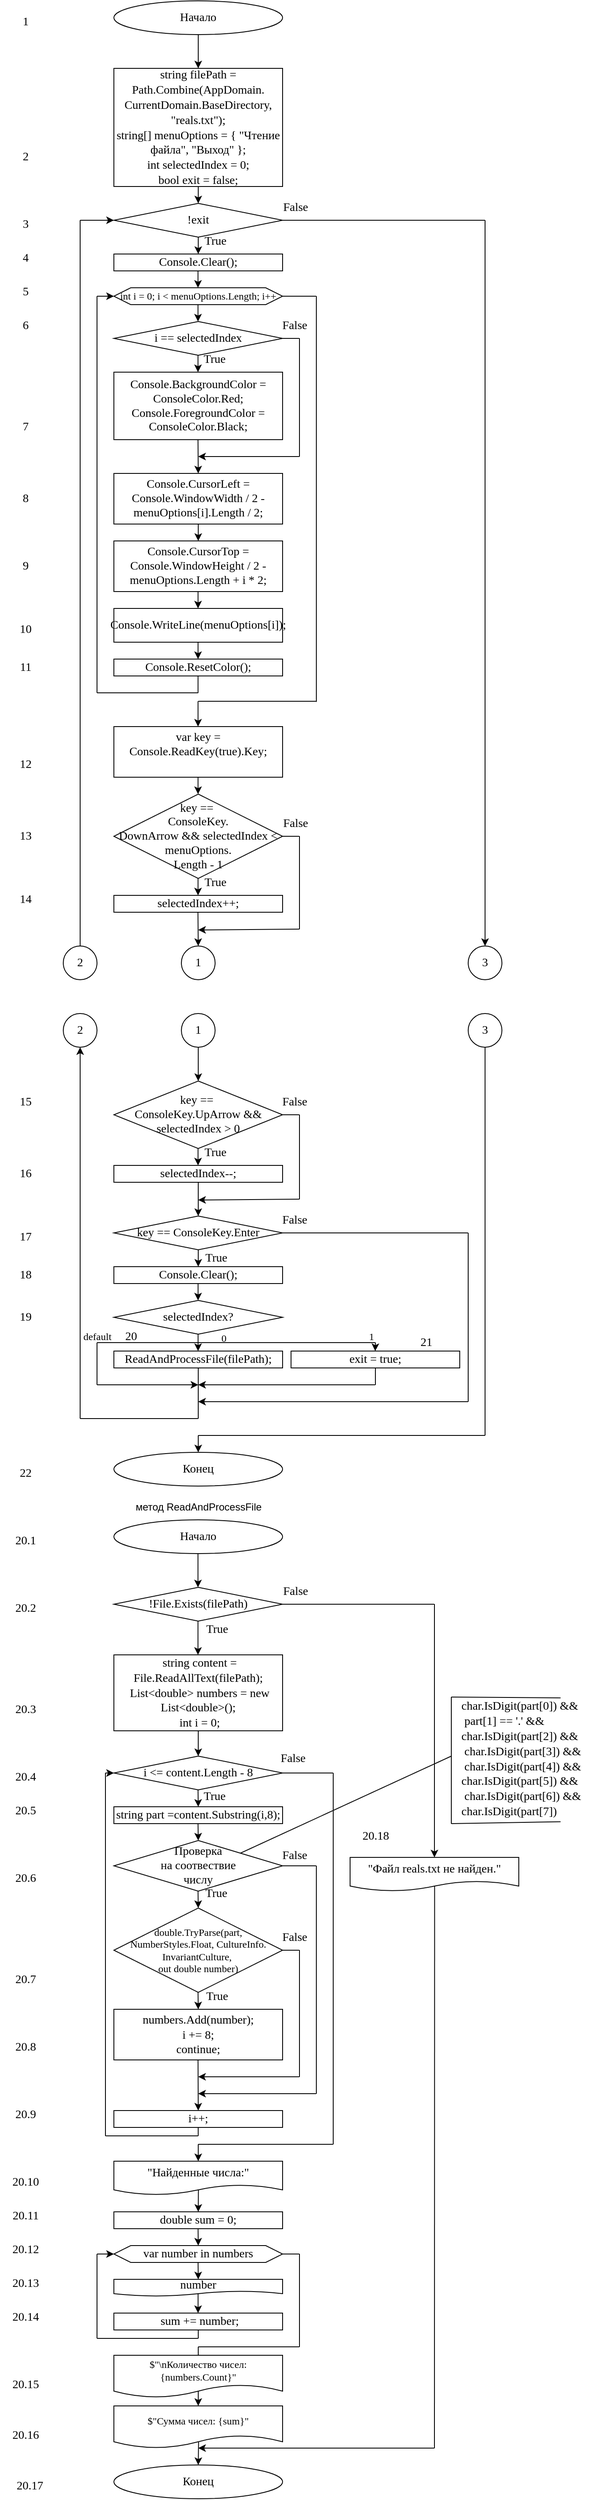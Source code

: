 <mxfile version="24.7.17">
  <diagram name="Страница — 1" id="8xlfoT2T97AudPB6fevg">
    <mxGraphModel dx="2100" dy="1242" grid="1" gridSize="10" guides="1" tooltips="1" connect="1" arrows="1" fold="1" page="1" pageScale="1" pageWidth="827" pageHeight="1169" math="0" shadow="0">
      <root>
        <mxCell id="0" />
        <mxCell id="1" parent="0" />
        <mxCell id="B0XCf1iE3_aSpV2wBJrI-1" value="&lt;font style=&quot;font-size: 14px;&quot; face=&quot;Times New Roman&quot;&gt;Начало&lt;/font&gt;" style="ellipse;whiteSpace=wrap;html=1;" vertex="1" parent="1">
          <mxGeometry x="320" width="200" height="40" as="geometry" />
        </mxCell>
        <mxCell id="B0XCf1iE3_aSpV2wBJrI-2" value="" style="endArrow=classic;html=1;rounded=0;" edge="1" parent="1">
          <mxGeometry width="50" height="50" relative="1" as="geometry">
            <mxPoint x="420" y="40" as="sourcePoint" />
            <mxPoint x="420" y="80" as="targetPoint" />
          </mxGeometry>
        </mxCell>
        <mxCell id="B0XCf1iE3_aSpV2wBJrI-3" value="&lt;div style=&quot;font-size: 14px;&quot;&gt;&lt;font style=&quot;font-size: 14px;&quot; face=&quot;Times New Roman&quot;&gt;string filePath = Path.Combine(AppDomain.&lt;/font&gt;&lt;/div&gt;&lt;div style=&quot;font-size: 14px;&quot;&gt;&lt;font style=&quot;font-size: 14px;&quot; face=&quot;Times New Roman&quot;&gt;CurrentDomain.BaseDirectory, &quot;reals.txt&quot;);&lt;/font&gt;&lt;/div&gt;&lt;div style=&quot;font-size: 14px;&quot;&gt;&lt;font style=&quot;font-size: 14px;&quot; face=&quot;iWCxAUtWFluLYWqsoltx&quot;&gt;string[] menuOptions = { &quot;Чтение файла&quot;, &quot;Выход&quot; };&lt;/font&gt;&lt;/div&gt;&lt;div style=&quot;font-size: 14px;&quot;&gt;&lt;font style=&quot;font-size: 14px;&quot; face=&quot;iWCxAUtWFluLYWqsoltx&quot;&gt;int selectedIndex = 0;&lt;/font&gt;&lt;/div&gt;&lt;div style=&quot;font-size: 14px;&quot;&gt;&lt;font style=&quot;font-size: 14px;&quot; face=&quot;iWCxAUtWFluLYWqsoltx&quot;&gt;bool exit = false;&lt;/font&gt;&lt;/div&gt;" style="rounded=0;whiteSpace=wrap;html=1;" vertex="1" parent="1">
          <mxGeometry x="320" y="80" width="200" height="140" as="geometry" />
        </mxCell>
        <mxCell id="B0XCf1iE3_aSpV2wBJrI-4" value="" style="endArrow=classic;html=1;rounded=0;" edge="1" parent="1">
          <mxGeometry width="50" height="50" relative="1" as="geometry">
            <mxPoint x="420" y="220" as="sourcePoint" />
            <mxPoint x="420" y="240" as="targetPoint" />
          </mxGeometry>
        </mxCell>
        <mxCell id="B0XCf1iE3_aSpV2wBJrI-7" value="&lt;font style=&quot;font-size: 14px;&quot; face=&quot;Times New Roman&quot;&gt;!exit&lt;/font&gt;" style="rhombus;whiteSpace=wrap;html=1;" vertex="1" parent="1">
          <mxGeometry x="320" y="240" width="200" height="40" as="geometry" />
        </mxCell>
        <mxCell id="B0XCf1iE3_aSpV2wBJrI-8" value="" style="endArrow=classic;html=1;rounded=0;" edge="1" parent="1">
          <mxGeometry width="50" height="50" relative="1" as="geometry">
            <mxPoint x="420" y="280" as="sourcePoint" />
            <mxPoint x="420" y="300" as="targetPoint" />
          </mxGeometry>
        </mxCell>
        <mxCell id="B0XCf1iE3_aSpV2wBJrI-9" value="&lt;div style=&quot;&quot;&gt;&lt;font face=&quot;Times New Roman&quot;&gt;&lt;span style=&quot;font-size: 14px;&quot;&gt;Console.Clear();&lt;/span&gt;&lt;/font&gt;&lt;br&gt;&lt;/div&gt;" style="rounded=0;whiteSpace=wrap;html=1;" vertex="1" parent="1">
          <mxGeometry x="320" y="300" width="200" height="20" as="geometry" />
        </mxCell>
        <mxCell id="B0XCf1iE3_aSpV2wBJrI-10" value="" style="endArrow=classic;html=1;rounded=0;" edge="1" parent="1">
          <mxGeometry width="50" height="50" relative="1" as="geometry">
            <mxPoint x="419.72" y="320" as="sourcePoint" />
            <mxPoint x="419.72" y="340" as="targetPoint" />
          </mxGeometry>
        </mxCell>
        <mxCell id="B0XCf1iE3_aSpV2wBJrI-11" value="&lt;font face=&quot;Times New Roman&quot;&gt;int i = 0; i &amp;lt; menuOptions.Length; i++&lt;/font&gt;" style="shape=hexagon;perimeter=hexagonPerimeter2;whiteSpace=wrap;html=1;fixedSize=1;" vertex="1" parent="1">
          <mxGeometry x="320" y="340" width="200" height="20" as="geometry" />
        </mxCell>
        <mxCell id="B0XCf1iE3_aSpV2wBJrI-12" value="" style="endArrow=classic;html=1;rounded=0;" edge="1" parent="1">
          <mxGeometry width="50" height="50" relative="1" as="geometry">
            <mxPoint x="419.72" y="360" as="sourcePoint" />
            <mxPoint x="419.72" y="380" as="targetPoint" />
          </mxGeometry>
        </mxCell>
        <mxCell id="B0XCf1iE3_aSpV2wBJrI-13" value="&lt;font face=&quot;Times New Roman&quot;&gt;&lt;span style=&quot;font-size: 14px;&quot;&gt;i == selectedIndex&lt;/span&gt;&lt;/font&gt;" style="rhombus;whiteSpace=wrap;html=1;" vertex="1" parent="1">
          <mxGeometry x="320" y="380" width="200" height="40" as="geometry" />
        </mxCell>
        <mxCell id="B0XCf1iE3_aSpV2wBJrI-14" value="" style="endArrow=classic;html=1;rounded=0;" edge="1" parent="1">
          <mxGeometry width="50" height="50" relative="1" as="geometry">
            <mxPoint x="419.72" y="420" as="sourcePoint" />
            <mxPoint x="419.72" y="440" as="targetPoint" />
          </mxGeometry>
        </mxCell>
        <mxCell id="B0XCf1iE3_aSpV2wBJrI-15" value="&lt;div style=&quot;&quot;&gt;&lt;font face=&quot;Times New Roman&quot;&gt;&lt;span style=&quot;font-size: 14px;&quot;&gt;Console.BackgroundColor = ConsoleColor.Red;&lt;/span&gt;&lt;/font&gt;&lt;br&gt;&lt;/div&gt;&lt;div style=&quot;&quot;&gt;&lt;font face=&quot;Times New Roman&quot;&gt;&lt;span style=&quot;font-size: 14px;&quot;&gt;Console.ForegroundColor = ConsoleColor.Black;&lt;/span&gt;&lt;br&gt;&lt;/font&gt;&lt;/div&gt;" style="rounded=0;whiteSpace=wrap;html=1;" vertex="1" parent="1">
          <mxGeometry x="320" y="440" width="200" height="80" as="geometry" />
        </mxCell>
        <mxCell id="B0XCf1iE3_aSpV2wBJrI-16" value="" style="endArrow=classic;html=1;rounded=0;" edge="1" parent="1">
          <mxGeometry width="50" height="50" relative="1" as="geometry">
            <mxPoint x="419.72" y="520" as="sourcePoint" />
            <mxPoint x="420" y="560" as="targetPoint" />
          </mxGeometry>
        </mxCell>
        <mxCell id="B0XCf1iE3_aSpV2wBJrI-17" value="" style="endArrow=none;html=1;rounded=0;" edge="1" parent="1">
          <mxGeometry width="50" height="50" relative="1" as="geometry">
            <mxPoint x="520" y="400" as="sourcePoint" />
            <mxPoint x="540" y="400" as="targetPoint" />
          </mxGeometry>
        </mxCell>
        <mxCell id="B0XCf1iE3_aSpV2wBJrI-18" value="" style="endArrow=none;html=1;rounded=0;" edge="1" parent="1">
          <mxGeometry width="50" height="50" relative="1" as="geometry">
            <mxPoint x="540" y="400" as="sourcePoint" />
            <mxPoint x="540" y="540" as="targetPoint" />
          </mxGeometry>
        </mxCell>
        <mxCell id="B0XCf1iE3_aSpV2wBJrI-19" value="" style="endArrow=classic;html=1;rounded=0;" edge="1" parent="1">
          <mxGeometry width="50" height="50" relative="1" as="geometry">
            <mxPoint x="540" y="540" as="sourcePoint" />
            <mxPoint x="420" y="540" as="targetPoint" />
          </mxGeometry>
        </mxCell>
        <mxCell id="B0XCf1iE3_aSpV2wBJrI-20" value="&lt;div style=&quot;&quot;&gt;&lt;font face=&quot;Times New Roman&quot;&gt;&lt;span style=&quot;font-size: 14px;&quot;&gt;Console.CursorLeft = Console.WindowWidth / 2 - menuOptions[i].Length / 2;&lt;/span&gt;&lt;/font&gt;&lt;br&gt;&lt;/div&gt;" style="rounded=0;whiteSpace=wrap;html=1;" vertex="1" parent="1">
          <mxGeometry x="320" y="560" width="200" height="60" as="geometry" />
        </mxCell>
        <mxCell id="B0XCf1iE3_aSpV2wBJrI-21" value="" style="endArrow=classic;html=1;rounded=0;" edge="1" parent="1">
          <mxGeometry width="50" height="50" relative="1" as="geometry">
            <mxPoint x="420" y="620" as="sourcePoint" />
            <mxPoint x="420" y="640" as="targetPoint" />
          </mxGeometry>
        </mxCell>
        <mxCell id="B0XCf1iE3_aSpV2wBJrI-22" value="&lt;div style=&quot;&quot;&gt;&lt;font face=&quot;Times New Roman&quot;&gt;&lt;span style=&quot;font-size: 14px;&quot;&gt;Console.CursorTop = Console.WindowHeight / 2 - menuOptions.Length + i * 2;&lt;/span&gt;&lt;/font&gt;&lt;br&gt;&lt;/div&gt;" style="rounded=0;whiteSpace=wrap;html=1;" vertex="1" parent="1">
          <mxGeometry x="320" y="640" width="200" height="60" as="geometry" />
        </mxCell>
        <mxCell id="B0XCf1iE3_aSpV2wBJrI-23" value="" style="endArrow=classic;html=1;rounded=0;" edge="1" parent="1">
          <mxGeometry width="50" height="50" relative="1" as="geometry">
            <mxPoint x="419.77" y="700" as="sourcePoint" />
            <mxPoint x="419.77" y="720" as="targetPoint" />
            <Array as="points">
              <mxPoint x="419.77" y="720" />
            </Array>
          </mxGeometry>
        </mxCell>
        <mxCell id="B0XCf1iE3_aSpV2wBJrI-24" value="&lt;div style=&quot;&quot;&gt;&lt;font face=&quot;Times New Roman&quot;&gt;&lt;span style=&quot;font-size: 14px;&quot;&gt;Console.WriteLine(menuOptions[i]);&lt;/span&gt;&lt;/font&gt;&lt;br&gt;&lt;/div&gt;" style="rounded=0;whiteSpace=wrap;html=1;" vertex="1" parent="1">
          <mxGeometry x="320" y="720" width="200" height="40" as="geometry" />
        </mxCell>
        <mxCell id="B0XCf1iE3_aSpV2wBJrI-25" value="" style="endArrow=classic;html=1;rounded=0;" edge="1" parent="1">
          <mxGeometry width="50" height="50" relative="1" as="geometry">
            <mxPoint x="419.77" y="760" as="sourcePoint" />
            <mxPoint x="419.77" y="780" as="targetPoint" />
            <Array as="points">
              <mxPoint x="419.77" y="780" />
            </Array>
          </mxGeometry>
        </mxCell>
        <mxCell id="B0XCf1iE3_aSpV2wBJrI-26" value="&lt;div style=&quot;&quot;&gt;&lt;font face=&quot;Times New Roman&quot;&gt;&lt;span style=&quot;font-size: 14px;&quot;&gt;Console.ResetColor();&lt;/span&gt;&lt;/font&gt;&lt;br&gt;&lt;/div&gt;" style="rounded=0;whiteSpace=wrap;html=1;" vertex="1" parent="1">
          <mxGeometry x="320" y="780" width="200" height="20" as="geometry" />
        </mxCell>
        <mxCell id="B0XCf1iE3_aSpV2wBJrI-27" value="" style="endArrow=none;html=1;rounded=0;" edge="1" parent="1">
          <mxGeometry width="50" height="50" relative="1" as="geometry">
            <mxPoint x="419.76" y="820" as="sourcePoint" />
            <mxPoint x="419.76" y="800" as="targetPoint" />
          </mxGeometry>
        </mxCell>
        <mxCell id="B0XCf1iE3_aSpV2wBJrI-28" value="" style="endArrow=none;html=1;rounded=0;" edge="1" parent="1">
          <mxGeometry width="50" height="50" relative="1" as="geometry">
            <mxPoint x="300" y="820" as="sourcePoint" />
            <mxPoint x="420" y="820" as="targetPoint" />
          </mxGeometry>
        </mxCell>
        <mxCell id="B0XCf1iE3_aSpV2wBJrI-29" value="" style="endArrow=none;html=1;rounded=0;" edge="1" parent="1">
          <mxGeometry width="50" height="50" relative="1" as="geometry">
            <mxPoint x="300" y="820" as="sourcePoint" />
            <mxPoint x="300" y="350" as="targetPoint" />
          </mxGeometry>
        </mxCell>
        <mxCell id="B0XCf1iE3_aSpV2wBJrI-30" value="" style="endArrow=classic;html=1;rounded=0;entryX=0;entryY=0.5;entryDx=0;entryDy=0;" edge="1" parent="1" target="B0XCf1iE3_aSpV2wBJrI-11">
          <mxGeometry width="50" height="50" relative="1" as="geometry">
            <mxPoint x="300" y="350" as="sourcePoint" />
            <mxPoint x="350" y="300" as="targetPoint" />
          </mxGeometry>
        </mxCell>
        <mxCell id="B0XCf1iE3_aSpV2wBJrI-31" value="" style="endArrow=none;html=1;rounded=0;" edge="1" parent="1">
          <mxGeometry width="50" height="50" relative="1" as="geometry">
            <mxPoint x="520" y="350" as="sourcePoint" />
            <mxPoint x="560" y="350" as="targetPoint" />
          </mxGeometry>
        </mxCell>
        <mxCell id="B0XCf1iE3_aSpV2wBJrI-32" value="" style="endArrow=none;html=1;rounded=0;" edge="1" parent="1">
          <mxGeometry width="50" height="50" relative="1" as="geometry">
            <mxPoint x="560" y="350" as="sourcePoint" />
            <mxPoint x="560" y="830.744" as="targetPoint" />
          </mxGeometry>
        </mxCell>
        <mxCell id="B0XCf1iE3_aSpV2wBJrI-33" value="" style="endArrow=none;html=1;rounded=0;" edge="1" parent="1">
          <mxGeometry width="50" height="50" relative="1" as="geometry">
            <mxPoint x="420" y="830" as="sourcePoint" />
            <mxPoint x="560" y="830" as="targetPoint" />
          </mxGeometry>
        </mxCell>
        <mxCell id="B0XCf1iE3_aSpV2wBJrI-34" value="" style="endArrow=classic;html=1;rounded=0;" edge="1" parent="1">
          <mxGeometry width="50" height="50" relative="1" as="geometry">
            <mxPoint x="419.76" y="830" as="sourcePoint" />
            <mxPoint x="419.76" y="860" as="targetPoint" />
          </mxGeometry>
        </mxCell>
        <mxCell id="B0XCf1iE3_aSpV2wBJrI-35" value="&lt;div style=&quot;&quot;&gt;&lt;font face=&quot;Times New Roman&quot;&gt;&lt;span style=&quot;font-size: 14px;&quot;&gt;var key = Console.ReadKey(true).Key;&lt;/span&gt;&lt;/font&gt;&lt;br&gt;&lt;/div&gt;&lt;div style=&quot;&quot;&gt;&lt;font face=&quot;Times New Roman&quot;&gt;&lt;span style=&quot;font-size: 14px;&quot;&gt;&lt;br&gt;&lt;/span&gt;&lt;/font&gt;&lt;/div&gt;" style="rounded=0;whiteSpace=wrap;html=1;" vertex="1" parent="1">
          <mxGeometry x="320" y="860" width="200" height="60" as="geometry" />
        </mxCell>
        <mxCell id="B0XCf1iE3_aSpV2wBJrI-36" value="" style="endArrow=classic;html=1;rounded=0;" edge="1" parent="1">
          <mxGeometry width="50" height="50" relative="1" as="geometry">
            <mxPoint x="419.76" y="920" as="sourcePoint" />
            <mxPoint x="419.76" y="940" as="targetPoint" />
          </mxGeometry>
        </mxCell>
        <mxCell id="B0XCf1iE3_aSpV2wBJrI-37" value="&lt;font face=&quot;Times New Roman&quot;&gt;&lt;span style=&quot;font-size: 14px;&quot;&gt;key ==&amp;nbsp;&lt;/span&gt;&lt;/font&gt;&lt;div&gt;&lt;font face=&quot;Times New Roman&quot;&gt;&lt;span style=&quot;font-size: 14px;&quot;&gt;ConsoleKey.&lt;/span&gt;&lt;/font&gt;&lt;div&gt;&lt;font face=&quot;Times New Roman&quot;&gt;&lt;span style=&quot;font-size: 14px;&quot;&gt;DownArrow &amp;amp;&amp;amp; selectedIndex &amp;lt; menuOptions.&lt;/span&gt;&lt;/font&gt;&lt;/div&gt;&lt;div&gt;&lt;font face=&quot;Times New Roman&quot;&gt;&lt;span style=&quot;font-size: 14px;&quot;&gt;Length - 1&lt;/span&gt;&lt;/font&gt;&lt;/div&gt;&lt;/div&gt;" style="rhombus;whiteSpace=wrap;html=1;" vertex="1" parent="1">
          <mxGeometry x="320" y="940" width="200" height="100" as="geometry" />
        </mxCell>
        <mxCell id="B0XCf1iE3_aSpV2wBJrI-38" value="" style="endArrow=classic;html=1;rounded=0;" edge="1" parent="1">
          <mxGeometry width="50" height="50" relative="1" as="geometry">
            <mxPoint x="419.76" y="1040" as="sourcePoint" />
            <mxPoint x="419.76" y="1060" as="targetPoint" />
          </mxGeometry>
        </mxCell>
        <mxCell id="B0XCf1iE3_aSpV2wBJrI-39" value="&lt;div style=&quot;&quot;&gt;&lt;font face=&quot;Times New Roman&quot;&gt;&lt;span style=&quot;font-size: 14px;&quot;&gt;selectedIndex++;&lt;/span&gt;&lt;/font&gt;&lt;br&gt;&lt;/div&gt;" style="rounded=0;whiteSpace=wrap;html=1;" vertex="1" parent="1">
          <mxGeometry x="320" y="1060" width="200" height="20" as="geometry" />
        </mxCell>
        <mxCell id="B0XCf1iE3_aSpV2wBJrI-40" value="" style="endArrow=none;html=1;rounded=0;" edge="1" parent="1">
          <mxGeometry width="50" height="50" relative="1" as="geometry">
            <mxPoint x="520" y="990" as="sourcePoint" />
            <mxPoint x="540" y="990" as="targetPoint" />
          </mxGeometry>
        </mxCell>
        <mxCell id="B0XCf1iE3_aSpV2wBJrI-41" value="" style="endArrow=classic;html=1;rounded=0;" edge="1" parent="1">
          <mxGeometry width="50" height="50" relative="1" as="geometry">
            <mxPoint x="540" y="1100" as="sourcePoint" />
            <mxPoint x="420" y="1101" as="targetPoint" />
          </mxGeometry>
        </mxCell>
        <mxCell id="B0XCf1iE3_aSpV2wBJrI-42" value="&lt;font face=&quot;Times New Roman&quot;&gt;&lt;span style=&quot;font-size: 14px;&quot;&gt;key ==&amp;nbsp;&lt;/span&gt;&lt;/font&gt;&lt;div&gt;&lt;font face=&quot;Times New Roman&quot;&gt;&lt;span style=&quot;font-size: 14px;&quot;&gt;ConsoleKey.UpArrow &amp;amp;&amp;amp; selectedIndex &amp;gt; 0&lt;/span&gt;&lt;/font&gt;&lt;/div&gt;" style="rhombus;whiteSpace=wrap;html=1;" vertex="1" parent="1">
          <mxGeometry x="320" y="1280" width="200" height="80" as="geometry" />
        </mxCell>
        <mxCell id="B0XCf1iE3_aSpV2wBJrI-46" value="" style="endArrow=classic;html=1;rounded=0;" edge="1" parent="1">
          <mxGeometry width="50" height="50" relative="1" as="geometry">
            <mxPoint x="419.66" y="1080" as="sourcePoint" />
            <mxPoint x="420" y="1120" as="targetPoint" />
          </mxGeometry>
        </mxCell>
        <mxCell id="B0XCf1iE3_aSpV2wBJrI-47" value="" style="endArrow=none;html=1;rounded=0;" edge="1" parent="1">
          <mxGeometry width="50" height="50" relative="1" as="geometry">
            <mxPoint x="540" y="990" as="sourcePoint" />
            <mxPoint x="540" y="1100" as="targetPoint" />
          </mxGeometry>
        </mxCell>
        <mxCell id="B0XCf1iE3_aSpV2wBJrI-48" value="" style="endArrow=none;html=1;rounded=0;" edge="1" parent="1">
          <mxGeometry width="50" height="50" relative="1" as="geometry">
            <mxPoint x="520" y="1320" as="sourcePoint" />
            <mxPoint x="540" y="1320" as="targetPoint" />
          </mxGeometry>
        </mxCell>
        <mxCell id="B0XCf1iE3_aSpV2wBJrI-49" value="" style="endArrow=classic;html=1;rounded=0;" edge="1" parent="1">
          <mxGeometry width="50" height="50" relative="1" as="geometry">
            <mxPoint x="540" y="1420" as="sourcePoint" />
            <mxPoint x="420" y="1421" as="targetPoint" />
          </mxGeometry>
        </mxCell>
        <mxCell id="B0XCf1iE3_aSpV2wBJrI-50" value="" style="endArrow=none;html=1;rounded=0;" edge="1" parent="1">
          <mxGeometry width="50" height="50" relative="1" as="geometry">
            <mxPoint x="540" y="1320" as="sourcePoint" />
            <mxPoint x="540" y="1420" as="targetPoint" />
          </mxGeometry>
        </mxCell>
        <mxCell id="B0XCf1iE3_aSpV2wBJrI-51" value="&lt;font style=&quot;font-size: 14px;&quot; face=&quot;Times New Roman&quot;&gt;1&lt;/font&gt;" style="ellipse;whiteSpace=wrap;html=1;aspect=fixed;" vertex="1" parent="1">
          <mxGeometry x="400" y="1120" width="40" height="40" as="geometry" />
        </mxCell>
        <mxCell id="B0XCf1iE3_aSpV2wBJrI-52" value="&lt;font style=&quot;font-size: 14px;&quot; face=&quot;Times New Roman&quot;&gt;1&lt;/font&gt;" style="ellipse;whiteSpace=wrap;html=1;aspect=fixed;" vertex="1" parent="1">
          <mxGeometry x="400" y="1200" width="40" height="40" as="geometry" />
        </mxCell>
        <mxCell id="B0XCf1iE3_aSpV2wBJrI-53" value="" style="endArrow=classic;html=1;rounded=0;entryX=0.5;entryY=0;entryDx=0;entryDy=0;" edge="1" parent="1" target="B0XCf1iE3_aSpV2wBJrI-42">
          <mxGeometry width="50" height="50" relative="1" as="geometry">
            <mxPoint x="420" y="1240" as="sourcePoint" />
            <mxPoint x="470" y="1190" as="targetPoint" />
          </mxGeometry>
        </mxCell>
        <mxCell id="B0XCf1iE3_aSpV2wBJrI-54" value="" style="endArrow=classic;html=1;rounded=0;" edge="1" parent="1">
          <mxGeometry width="50" height="50" relative="1" as="geometry">
            <mxPoint x="419.76" y="1360" as="sourcePoint" />
            <mxPoint x="419.76" y="1380" as="targetPoint" />
          </mxGeometry>
        </mxCell>
        <mxCell id="B0XCf1iE3_aSpV2wBJrI-55" value="&lt;div style=&quot;&quot;&gt;&lt;font face=&quot;Times New Roman&quot;&gt;&lt;span style=&quot;font-size: 14px;&quot;&gt;selectedIndex--;&lt;/span&gt;&lt;/font&gt;&lt;br&gt;&lt;/div&gt;" style="rounded=0;whiteSpace=wrap;html=1;" vertex="1" parent="1">
          <mxGeometry x="320" y="1380" width="200" height="20" as="geometry" />
        </mxCell>
        <mxCell id="B0XCf1iE3_aSpV2wBJrI-56" value="" style="endArrow=classic;html=1;rounded=0;" edge="1" parent="1">
          <mxGeometry width="50" height="50" relative="1" as="geometry">
            <mxPoint x="420" y="1400" as="sourcePoint" />
            <mxPoint x="420" y="1440" as="targetPoint" />
          </mxGeometry>
        </mxCell>
        <mxCell id="B0XCf1iE3_aSpV2wBJrI-57" value="&lt;font face=&quot;Times New Roman&quot;&gt;&lt;span style=&quot;font-size: 14px;&quot;&gt;key == ConsoleKey.Enter&lt;/span&gt;&lt;/font&gt;" style="rhombus;whiteSpace=wrap;html=1;" vertex="1" parent="1">
          <mxGeometry x="320" y="1440" width="200" height="40" as="geometry" />
        </mxCell>
        <mxCell id="B0XCf1iE3_aSpV2wBJrI-58" value="" style="endArrow=classic;html=1;rounded=0;" edge="1" parent="1">
          <mxGeometry width="50" height="50" relative="1" as="geometry">
            <mxPoint x="420" y="1480" as="sourcePoint" />
            <mxPoint x="420" y="1500" as="targetPoint" />
          </mxGeometry>
        </mxCell>
        <mxCell id="B0XCf1iE3_aSpV2wBJrI-59" value="&lt;div style=&quot;&quot;&gt;&lt;font face=&quot;Times New Roman&quot;&gt;&lt;span style=&quot;font-size: 14px;&quot;&gt;Console.Clear();&lt;/span&gt;&lt;/font&gt;&lt;br&gt;&lt;/div&gt;" style="rounded=0;whiteSpace=wrap;html=1;" vertex="1" parent="1">
          <mxGeometry x="320" y="1500" width="200" height="20" as="geometry" />
        </mxCell>
        <mxCell id="B0XCf1iE3_aSpV2wBJrI-60" value="" style="endArrow=classic;html=1;rounded=0;" edge="1" parent="1">
          <mxGeometry width="50" height="50" relative="1" as="geometry">
            <mxPoint x="419.8" y="1520" as="sourcePoint" />
            <mxPoint x="419.8" y="1540" as="targetPoint" />
          </mxGeometry>
        </mxCell>
        <mxCell id="B0XCf1iE3_aSpV2wBJrI-61" value="&lt;font face=&quot;Times New Roman&quot;&gt;&lt;span style=&quot;font-size: 14px;&quot;&gt;selectedIndex?&lt;/span&gt;&lt;/font&gt;" style="rhombus;whiteSpace=wrap;html=1;" vertex="1" parent="1">
          <mxGeometry x="320" y="1540" width="200" height="40" as="geometry" />
        </mxCell>
        <mxCell id="B0XCf1iE3_aSpV2wBJrI-62" value="" style="endArrow=classic;html=1;rounded=0;" edge="1" parent="1">
          <mxGeometry width="50" height="50" relative="1" as="geometry">
            <mxPoint x="419.8" y="1580" as="sourcePoint" />
            <mxPoint x="419.8" y="1600" as="targetPoint" />
          </mxGeometry>
        </mxCell>
        <mxCell id="B0XCf1iE3_aSpV2wBJrI-63" value="&lt;div style=&quot;&quot;&gt;&lt;font face=&quot;Times New Roman&quot;&gt;&lt;span style=&quot;font-size: 14px;&quot;&gt;ReadAndProcessFile(filePath);&lt;/span&gt;&lt;/font&gt;&lt;br&gt;&lt;/div&gt;" style="rounded=0;whiteSpace=wrap;html=1;" vertex="1" parent="1">
          <mxGeometry x="320" y="1600" width="200" height="20" as="geometry" />
        </mxCell>
        <mxCell id="B0XCf1iE3_aSpV2wBJrI-65" value="&lt;div style=&quot;&quot;&gt;&lt;font face=&quot;Times New Roman&quot;&gt;&lt;span style=&quot;font-size: 14px;&quot;&gt;exit = true;&lt;/span&gt;&lt;/font&gt;&lt;br&gt;&lt;/div&gt;" style="rounded=0;whiteSpace=wrap;html=1;" vertex="1" parent="1">
          <mxGeometry x="530" y="1600" width="200" height="20" as="geometry" />
        </mxCell>
        <mxCell id="B0XCf1iE3_aSpV2wBJrI-66" value="" style="endArrow=none;html=1;rounded=0;" edge="1" parent="1">
          <mxGeometry width="50" height="50" relative="1" as="geometry">
            <mxPoint x="420" y="1590" as="sourcePoint" />
            <mxPoint x="630" y="1590" as="targetPoint" />
          </mxGeometry>
        </mxCell>
        <mxCell id="B0XCf1iE3_aSpV2wBJrI-67" value="" style="endArrow=classic;html=1;rounded=0;" edge="1" parent="1">
          <mxGeometry width="50" height="50" relative="1" as="geometry">
            <mxPoint x="630" y="1590" as="sourcePoint" />
            <mxPoint x="629.8" y="1600" as="targetPoint" />
          </mxGeometry>
        </mxCell>
        <mxCell id="B0XCf1iE3_aSpV2wBJrI-68" value="" style="endArrow=none;html=1;rounded=0;" edge="1" parent="1">
          <mxGeometry width="50" height="50" relative="1" as="geometry">
            <mxPoint x="300" y="1590" as="sourcePoint" />
            <mxPoint x="420" y="1590" as="targetPoint" />
          </mxGeometry>
        </mxCell>
        <mxCell id="B0XCf1iE3_aSpV2wBJrI-69" value="" style="endArrow=none;html=1;rounded=0;" edge="1" parent="1">
          <mxGeometry width="50" height="50" relative="1" as="geometry">
            <mxPoint x="300" y="1640" as="sourcePoint" />
            <mxPoint x="300" y="1590" as="targetPoint" />
          </mxGeometry>
        </mxCell>
        <mxCell id="B0XCf1iE3_aSpV2wBJrI-70" value="" style="endArrow=classic;html=1;rounded=0;" edge="1" parent="1">
          <mxGeometry width="50" height="50" relative="1" as="geometry">
            <mxPoint x="300" y="1640" as="sourcePoint" />
            <mxPoint x="420" y="1640" as="targetPoint" />
          </mxGeometry>
        </mxCell>
        <mxCell id="B0XCf1iE3_aSpV2wBJrI-71" value="" style="endArrow=none;html=1;rounded=0;" edge="1" parent="1">
          <mxGeometry width="50" height="50" relative="1" as="geometry">
            <mxPoint x="630" y="1640" as="sourcePoint" />
            <mxPoint x="630" y="1620" as="targetPoint" />
          </mxGeometry>
        </mxCell>
        <mxCell id="B0XCf1iE3_aSpV2wBJrI-72" value="" style="endArrow=classic;html=1;rounded=0;" edge="1" parent="1">
          <mxGeometry width="50" height="50" relative="1" as="geometry">
            <mxPoint x="630" y="1640" as="sourcePoint" />
            <mxPoint x="420" y="1640" as="targetPoint" />
          </mxGeometry>
        </mxCell>
        <mxCell id="B0XCf1iE3_aSpV2wBJrI-73" value="&lt;font face=&quot;Times New Roman&quot;&gt;default&lt;/font&gt;" style="text;html=1;align=center;verticalAlign=middle;resizable=0;points=[];autosize=1;strokeColor=none;fillColor=none;" vertex="1" parent="1">
          <mxGeometry x="270" y="1568" width="60" height="30" as="geometry" />
        </mxCell>
        <mxCell id="B0XCf1iE3_aSpV2wBJrI-74" value="&lt;font face=&quot;Times New Roman&quot;&gt;0&lt;/font&gt;" style="text;html=1;align=center;verticalAlign=middle;resizable=0;points=[];autosize=1;strokeColor=none;fillColor=none;" vertex="1" parent="1">
          <mxGeometry x="435" y="1570" width="30" height="30" as="geometry" />
        </mxCell>
        <mxCell id="B0XCf1iE3_aSpV2wBJrI-75" value="&lt;font face=&quot;Times New Roman&quot;&gt;1&lt;/font&gt;" style="text;html=1;align=center;verticalAlign=middle;resizable=0;points=[];autosize=1;strokeColor=none;fillColor=none;" vertex="1" parent="1">
          <mxGeometry x="610" y="1568" width="30" height="30" as="geometry" />
        </mxCell>
        <mxCell id="B0XCf1iE3_aSpV2wBJrI-76" value="" style="endArrow=none;html=1;rounded=0;" edge="1" parent="1">
          <mxGeometry width="50" height="50" relative="1" as="geometry">
            <mxPoint x="520" y="1460" as="sourcePoint" />
            <mxPoint x="740" y="1460" as="targetPoint" />
          </mxGeometry>
        </mxCell>
        <mxCell id="B0XCf1iE3_aSpV2wBJrI-77" value="" style="endArrow=none;html=1;rounded=0;" edge="1" parent="1">
          <mxGeometry width="50" height="50" relative="1" as="geometry">
            <mxPoint x="740" y="1460" as="sourcePoint" />
            <mxPoint x="740" y="1660" as="targetPoint" />
          </mxGeometry>
        </mxCell>
        <mxCell id="B0XCf1iE3_aSpV2wBJrI-78" value="" style="endArrow=classic;html=1;rounded=0;" edge="1" parent="1">
          <mxGeometry width="50" height="50" relative="1" as="geometry">
            <mxPoint x="740" y="1660" as="sourcePoint" />
            <mxPoint x="420" y="1660" as="targetPoint" />
          </mxGeometry>
        </mxCell>
        <mxCell id="B0XCf1iE3_aSpV2wBJrI-79" value="" style="endArrow=none;html=1;rounded=0;" edge="1" parent="1">
          <mxGeometry width="50" height="50" relative="1" as="geometry">
            <mxPoint x="420" y="1680" as="sourcePoint" />
            <mxPoint x="420" y="1620" as="targetPoint" />
          </mxGeometry>
        </mxCell>
        <mxCell id="B0XCf1iE3_aSpV2wBJrI-80" value="" style="endArrow=none;html=1;rounded=0;" edge="1" parent="1">
          <mxGeometry width="50" height="50" relative="1" as="geometry">
            <mxPoint x="280" y="1680" as="sourcePoint" />
            <mxPoint x="420" y="1680" as="targetPoint" />
          </mxGeometry>
        </mxCell>
        <mxCell id="B0XCf1iE3_aSpV2wBJrI-81" value="" style="endArrow=classic;html=1;rounded=0;" edge="1" parent="1">
          <mxGeometry width="50" height="50" relative="1" as="geometry">
            <mxPoint x="280" y="1680" as="sourcePoint" />
            <mxPoint x="280" y="1240" as="targetPoint" />
          </mxGeometry>
        </mxCell>
        <mxCell id="B0XCf1iE3_aSpV2wBJrI-82" value="&lt;font style=&quot;font-size: 14px;&quot; face=&quot;Times New Roman&quot;&gt;2&lt;/font&gt;" style="ellipse;whiteSpace=wrap;html=1;aspect=fixed;" vertex="1" parent="1">
          <mxGeometry x="260" y="1200" width="40" height="40" as="geometry" />
        </mxCell>
        <mxCell id="B0XCf1iE3_aSpV2wBJrI-83" value="&lt;font style=&quot;font-size: 14px;&quot; face=&quot;Times New Roman&quot;&gt;2&lt;/font&gt;" style="ellipse;whiteSpace=wrap;html=1;aspect=fixed;" vertex="1" parent="1">
          <mxGeometry x="260" y="1120" width="40" height="40" as="geometry" />
        </mxCell>
        <mxCell id="B0XCf1iE3_aSpV2wBJrI-84" value="" style="endArrow=none;html=1;rounded=0;" edge="1" parent="1">
          <mxGeometry width="50" height="50" relative="1" as="geometry">
            <mxPoint x="280" y="1120" as="sourcePoint" />
            <mxPoint x="280" y="260" as="targetPoint" />
          </mxGeometry>
        </mxCell>
        <mxCell id="B0XCf1iE3_aSpV2wBJrI-85" value="" style="endArrow=classic;html=1;rounded=0;entryX=0;entryY=0.5;entryDx=0;entryDy=0;" edge="1" parent="1" target="B0XCf1iE3_aSpV2wBJrI-7">
          <mxGeometry width="50" height="50" relative="1" as="geometry">
            <mxPoint x="280" y="260" as="sourcePoint" />
            <mxPoint x="330" y="210" as="targetPoint" />
          </mxGeometry>
        </mxCell>
        <mxCell id="B0XCf1iE3_aSpV2wBJrI-86" value="&lt;font style=&quot;font-size: 14px;&quot; face=&quot;Times New Roman&quot;&gt;3&lt;/font&gt;" style="ellipse;whiteSpace=wrap;html=1;aspect=fixed;" vertex="1" parent="1">
          <mxGeometry x="740" y="1120" width="40" height="40" as="geometry" />
        </mxCell>
        <mxCell id="B0XCf1iE3_aSpV2wBJrI-87" value="&lt;font style=&quot;font-size: 14px;&quot; face=&quot;Times New Roman&quot;&gt;3&lt;/font&gt;" style="ellipse;whiteSpace=wrap;html=1;aspect=fixed;" vertex="1" parent="1">
          <mxGeometry x="740" y="1200" width="40" height="40" as="geometry" />
        </mxCell>
        <mxCell id="B0XCf1iE3_aSpV2wBJrI-88" value="" style="endArrow=none;html=1;rounded=0;" edge="1" parent="1">
          <mxGeometry width="50" height="50" relative="1" as="geometry">
            <mxPoint x="520" y="260" as="sourcePoint" />
            <mxPoint x="760" y="260" as="targetPoint" />
          </mxGeometry>
        </mxCell>
        <mxCell id="B0XCf1iE3_aSpV2wBJrI-89" value="" style="endArrow=classic;html=1;rounded=0;" edge="1" parent="1" target="B0XCf1iE3_aSpV2wBJrI-86">
          <mxGeometry width="50" height="50" relative="1" as="geometry">
            <mxPoint x="760" y="260" as="sourcePoint" />
            <mxPoint x="630" y="210" as="targetPoint" />
          </mxGeometry>
        </mxCell>
        <mxCell id="B0XCf1iE3_aSpV2wBJrI-90" value="" style="endArrow=none;html=1;rounded=0;" edge="1" parent="1">
          <mxGeometry width="50" height="50" relative="1" as="geometry">
            <mxPoint x="760" y="1240" as="sourcePoint" />
            <mxPoint x="760" y="1700" as="targetPoint" />
          </mxGeometry>
        </mxCell>
        <mxCell id="B0XCf1iE3_aSpV2wBJrI-91" value="" style="endArrow=none;html=1;rounded=0;" edge="1" parent="1">
          <mxGeometry width="50" height="50" relative="1" as="geometry">
            <mxPoint x="420" y="1700" as="sourcePoint" />
            <mxPoint x="760" y="1700" as="targetPoint" />
          </mxGeometry>
        </mxCell>
        <mxCell id="B0XCf1iE3_aSpV2wBJrI-93" value="" style="endArrow=classic;html=1;rounded=0;" edge="1" parent="1">
          <mxGeometry width="50" height="50" relative="1" as="geometry">
            <mxPoint x="420" y="1700" as="sourcePoint" />
            <mxPoint x="420" y="1720" as="targetPoint" />
          </mxGeometry>
        </mxCell>
        <mxCell id="B0XCf1iE3_aSpV2wBJrI-94" value="&lt;font face=&quot;Times New Roman&quot;&gt;&lt;span style=&quot;font-size: 14px;&quot;&gt;Конец&lt;/span&gt;&lt;/font&gt;" style="ellipse;whiteSpace=wrap;html=1;" vertex="1" parent="1">
          <mxGeometry x="320" y="1720" width="200" height="40" as="geometry" />
        </mxCell>
        <mxCell id="B0XCf1iE3_aSpV2wBJrI-95" value="&lt;font style=&quot;font-size: 14px;&quot; face=&quot;Times New Roman&quot;&gt;True&lt;/font&gt;" style="text;html=1;align=center;verticalAlign=middle;resizable=0;points=[];autosize=1;strokeColor=none;fillColor=none;" vertex="1" parent="1">
          <mxGeometry x="415" y="270" width="50" height="30" as="geometry" />
        </mxCell>
        <mxCell id="B0XCf1iE3_aSpV2wBJrI-96" value="&lt;font style=&quot;font-size: 14px;&quot; face=&quot;Times New Roman&quot;&gt;False&lt;/font&gt;" style="text;html=1;align=center;verticalAlign=middle;resizable=0;points=[];autosize=1;strokeColor=none;fillColor=none;" vertex="1" parent="1">
          <mxGeometry x="510" y="230" width="50" height="30" as="geometry" />
        </mxCell>
        <mxCell id="B0XCf1iE3_aSpV2wBJrI-97" value="&lt;font style=&quot;font-size: 14px;&quot; face=&quot;Times New Roman&quot;&gt;True&lt;/font&gt;" style="text;html=1;align=center;verticalAlign=middle;resizable=0;points=[];autosize=1;strokeColor=none;fillColor=none;" vertex="1" parent="1">
          <mxGeometry x="414" y="410" width="50" height="30" as="geometry" />
        </mxCell>
        <mxCell id="B0XCf1iE3_aSpV2wBJrI-98" value="&lt;font style=&quot;font-size: 14px;&quot; face=&quot;Times New Roman&quot;&gt;False&lt;/font&gt;" style="text;html=1;align=center;verticalAlign=middle;resizable=0;points=[];autosize=1;strokeColor=none;fillColor=none;" vertex="1" parent="1">
          <mxGeometry x="509" y="370" width="50" height="30" as="geometry" />
        </mxCell>
        <mxCell id="B0XCf1iE3_aSpV2wBJrI-99" value="&lt;font style=&quot;font-size: 14px;&quot; face=&quot;Times New Roman&quot;&gt;True&lt;/font&gt;" style="text;html=1;align=center;verticalAlign=middle;resizable=0;points=[];autosize=1;strokeColor=none;fillColor=none;" vertex="1" parent="1">
          <mxGeometry x="415" y="1030" width="50" height="30" as="geometry" />
        </mxCell>
        <mxCell id="B0XCf1iE3_aSpV2wBJrI-100" value="&lt;font style=&quot;font-size: 14px;&quot; face=&quot;Times New Roman&quot;&gt;False&lt;/font&gt;" style="text;html=1;align=center;verticalAlign=middle;resizable=0;points=[];autosize=1;strokeColor=none;fillColor=none;" vertex="1" parent="1">
          <mxGeometry x="510" y="960" width="50" height="30" as="geometry" />
        </mxCell>
        <mxCell id="B0XCf1iE3_aSpV2wBJrI-101" value="&lt;font style=&quot;font-size: 14px;&quot; face=&quot;Times New Roman&quot;&gt;True&lt;/font&gt;" style="text;html=1;align=center;verticalAlign=middle;resizable=0;points=[];autosize=1;strokeColor=none;fillColor=none;" vertex="1" parent="1">
          <mxGeometry x="415" y="1350" width="50" height="30" as="geometry" />
        </mxCell>
        <mxCell id="B0XCf1iE3_aSpV2wBJrI-102" value="&lt;font style=&quot;font-size: 14px;&quot; face=&quot;Times New Roman&quot;&gt;False&lt;/font&gt;" style="text;html=1;align=center;verticalAlign=middle;resizable=0;points=[];autosize=1;strokeColor=none;fillColor=none;" vertex="1" parent="1">
          <mxGeometry x="509" y="1290" width="50" height="30" as="geometry" />
        </mxCell>
        <mxCell id="B0XCf1iE3_aSpV2wBJrI-103" value="&lt;font style=&quot;font-size: 14px;&quot; face=&quot;Times New Roman&quot;&gt;True&lt;/font&gt;" style="text;html=1;align=center;verticalAlign=middle;resizable=0;points=[];autosize=1;strokeColor=none;fillColor=none;" vertex="1" parent="1">
          <mxGeometry x="416" y="1475" width="50" height="30" as="geometry" />
        </mxCell>
        <mxCell id="B0XCf1iE3_aSpV2wBJrI-104" value="&lt;font style=&quot;font-size: 14px;&quot; face=&quot;Times New Roman&quot;&gt;False&lt;/font&gt;" style="text;html=1;align=center;verticalAlign=middle;resizable=0;points=[];autosize=1;strokeColor=none;fillColor=none;" vertex="1" parent="1">
          <mxGeometry x="509" y="1430" width="50" height="30" as="geometry" />
        </mxCell>
        <mxCell id="B0XCf1iE3_aSpV2wBJrI-107" value="&lt;font face=&quot;Times New Roman&quot;&gt;&lt;span style=&quot;font-size: 14px;&quot;&gt;Начало&lt;/span&gt;&lt;/font&gt;" style="ellipse;whiteSpace=wrap;html=1;" vertex="1" parent="1">
          <mxGeometry x="320" y="1800" width="200" height="40" as="geometry" />
        </mxCell>
        <mxCell id="B0XCf1iE3_aSpV2wBJrI-108" value="" style="endArrow=classic;html=1;rounded=0;" edge="1" parent="1">
          <mxGeometry width="50" height="50" relative="1" as="geometry">
            <mxPoint x="419.7" y="1840" as="sourcePoint" />
            <mxPoint x="419.7" y="1880" as="targetPoint" />
          </mxGeometry>
        </mxCell>
        <mxCell id="B0XCf1iE3_aSpV2wBJrI-109" value="&lt;font face=&quot;Times New Roman&quot;&gt;&lt;span style=&quot;font-size: 14px;&quot;&gt;!File.Exists(filePath)&lt;/span&gt;&lt;/font&gt;" style="rhombus;whiteSpace=wrap;html=1;" vertex="1" parent="1">
          <mxGeometry x="320" y="1880" width="200" height="40" as="geometry" />
        </mxCell>
        <mxCell id="B0XCf1iE3_aSpV2wBJrI-110" value="" style="endArrow=classic;html=1;rounded=0;" edge="1" parent="1">
          <mxGeometry width="50" height="50" relative="1" as="geometry">
            <mxPoint x="419.7" y="1920" as="sourcePoint" />
            <mxPoint x="419.7" y="1960" as="targetPoint" />
          </mxGeometry>
        </mxCell>
        <mxCell id="B0XCf1iE3_aSpV2wBJrI-111" value="&lt;font style=&quot;font-size: 14px;&quot; face=&quot;Times New Roman&quot;&gt;&quot;Файл reals.txt не найден.&quot;&lt;/font&gt;" style="shape=document;whiteSpace=wrap;html=1;boundedLbl=1;" vertex="1" parent="1">
          <mxGeometry x="600" y="2200" width="200" height="40" as="geometry" />
        </mxCell>
        <mxCell id="B0XCf1iE3_aSpV2wBJrI-113" value="" style="endArrow=none;html=1;rounded=0;" edge="1" parent="1">
          <mxGeometry width="50" height="50" relative="1" as="geometry">
            <mxPoint x="520" y="1900" as="sourcePoint" />
            <mxPoint x="700" y="1900" as="targetPoint" />
          </mxGeometry>
        </mxCell>
        <mxCell id="B0XCf1iE3_aSpV2wBJrI-116" value="&lt;font style=&quot;font-size: 14px;&quot; face=&quot;Times New Roman&quot;&gt;True&lt;/font&gt;" style="text;html=1;align=center;verticalAlign=middle;resizable=0;points=[];autosize=1;strokeColor=none;fillColor=none;" vertex="1" parent="1">
          <mxGeometry x="417" y="1915" width="50" height="30" as="geometry" />
        </mxCell>
        <mxCell id="B0XCf1iE3_aSpV2wBJrI-117" value="&lt;font style=&quot;font-size: 14px;&quot; face=&quot;Times New Roman&quot;&gt;False&lt;/font&gt;" style="text;html=1;align=center;verticalAlign=middle;resizable=0;points=[];autosize=1;strokeColor=none;fillColor=none;" vertex="1" parent="1">
          <mxGeometry x="510" y="1870" width="50" height="30" as="geometry" />
        </mxCell>
        <mxCell id="B0XCf1iE3_aSpV2wBJrI-118" value="&lt;div style=&quot;font-size: 14px;&quot;&gt;&lt;div&gt;&lt;font style=&quot;font-size: 14px;&quot; face=&quot;Times New Roman&quot;&gt;&amp;nbsp;string content = File.ReadAllText(filePath);&lt;/font&gt;&lt;/div&gt;&lt;div&gt;&lt;font style=&quot;font-size: 14px;&quot; face=&quot;ua2JQUzR2YYrD1djVIY6&quot;&gt;&amp;nbsp;List&amp;lt;double&amp;gt; numbers = new List&amp;lt;double&amp;gt;();&lt;/font&gt;&lt;/div&gt;&lt;div&gt;&lt;font style=&quot;font-size: 14px;&quot; face=&quot;ua2JQUzR2YYrD1djVIY6&quot;&gt;&amp;nbsp;int i = 0;&lt;/font&gt;&lt;/div&gt;&lt;/div&gt;" style="rounded=0;whiteSpace=wrap;html=1;" vertex="1" parent="1">
          <mxGeometry x="320" y="1960" width="200" height="90" as="geometry" />
        </mxCell>
        <mxCell id="B0XCf1iE3_aSpV2wBJrI-119" value="" style="endArrow=classic;html=1;rounded=0;" edge="1" parent="1">
          <mxGeometry width="50" height="50" relative="1" as="geometry">
            <mxPoint x="420" y="2050" as="sourcePoint" />
            <mxPoint x="420" y="2080" as="targetPoint" />
          </mxGeometry>
        </mxCell>
        <mxCell id="B0XCf1iE3_aSpV2wBJrI-120" value="&lt;font face=&quot;Times New Roman&quot;&gt;&lt;span style=&quot;font-size: 14px;&quot;&gt;i &amp;lt;= content.Length - 8&lt;/span&gt;&lt;/font&gt;" style="rhombus;whiteSpace=wrap;html=1;" vertex="1" parent="1">
          <mxGeometry x="320" y="2080" width="200" height="40" as="geometry" />
        </mxCell>
        <mxCell id="B0XCf1iE3_aSpV2wBJrI-121" value="" style="endArrow=classic;html=1;rounded=0;" edge="1" parent="1">
          <mxGeometry width="50" height="50" relative="1" as="geometry">
            <mxPoint x="419.75" y="2120" as="sourcePoint" />
            <mxPoint x="420" y="2140" as="targetPoint" />
          </mxGeometry>
        </mxCell>
        <mxCell id="B0XCf1iE3_aSpV2wBJrI-122" value="&lt;div style=&quot;text-align: left;&quot;&gt;&lt;font face=&quot;Times New Roman&quot;&gt;&lt;span style=&quot;font-size: 14px;&quot;&gt;string part =content.Substring(i,8);&lt;/span&gt;&lt;/font&gt;&lt;br&gt;&lt;/div&gt;" style="rounded=0;whiteSpace=wrap;html=1;" vertex="1" parent="1">
          <mxGeometry x="320" y="2140" width="200" height="20" as="geometry" />
        </mxCell>
        <mxCell id="B0XCf1iE3_aSpV2wBJrI-123" value="" style="endArrow=classic;html=1;rounded=0;" edge="1" parent="1">
          <mxGeometry width="50" height="50" relative="1" as="geometry">
            <mxPoint x="419.75" y="2160" as="sourcePoint" />
            <mxPoint x="420" y="2180" as="targetPoint" />
          </mxGeometry>
        </mxCell>
        <mxCell id="B0XCf1iE3_aSpV2wBJrI-124" value="&lt;font face=&quot;Times New Roman&quot;&gt;&lt;span style=&quot;font-size: 14px;&quot;&gt;Проверка&lt;/span&gt;&lt;/font&gt;&lt;div&gt;&lt;font face=&quot;Times New Roman&quot;&gt;&lt;span style=&quot;font-size: 14px;&quot;&gt;&amp;nbsp;на соотвествие&amp;nbsp;&lt;br&gt;числу&lt;/span&gt;&lt;/font&gt;&lt;/div&gt;" style="rhombus;whiteSpace=wrap;html=1;" vertex="1" parent="1">
          <mxGeometry x="320" y="2180" width="200" height="60" as="geometry" />
        </mxCell>
        <mxCell id="B0XCf1iE3_aSpV2wBJrI-125" value="" style="endArrow=classic;html=1;rounded=0;" edge="1" parent="1">
          <mxGeometry width="50" height="50" relative="1" as="geometry">
            <mxPoint x="419.75" y="2240" as="sourcePoint" />
            <mxPoint x="420" y="2260" as="targetPoint" />
          </mxGeometry>
        </mxCell>
        <mxCell id="B0XCf1iE3_aSpV2wBJrI-126" value="&lt;font style=&quot;font-size: 12px;&quot; face=&quot;Times New Roman&quot;&gt;double.TryParse(part, NumberStyles.Float, CultureInfo.&lt;/font&gt;&lt;div&gt;&lt;font style=&quot;font-size: 12px;&quot; face=&quot;Times New Roman&quot;&gt;InvariantCulture,&amp;nbsp;&lt;/font&gt;&lt;/div&gt;&lt;div&gt;&lt;font style=&quot;font-size: 12px;&quot; face=&quot;Times New Roman&quot;&gt;out double number)&lt;/font&gt;&lt;/div&gt;" style="rhombus;whiteSpace=wrap;html=1;" vertex="1" parent="1">
          <mxGeometry x="320" y="2260" width="200" height="100" as="geometry" />
        </mxCell>
        <mxCell id="B0XCf1iE3_aSpV2wBJrI-127" value="" style="endArrow=classic;html=1;rounded=0;" edge="1" parent="1">
          <mxGeometry width="50" height="50" relative="1" as="geometry">
            <mxPoint x="419.75" y="2360" as="sourcePoint" />
            <mxPoint x="420" y="2380" as="targetPoint" />
          </mxGeometry>
        </mxCell>
        <mxCell id="B0XCf1iE3_aSpV2wBJrI-128" value="&lt;div style=&quot;font-size: 14px;&quot;&gt;&lt;div style=&quot;&quot;&gt;&lt;font face=&quot;Times New Roman&quot;&gt;numbers.Add(number);&lt;/font&gt;&lt;/div&gt;&lt;div style=&quot;&quot;&gt;&lt;font face=&quot;Mp_UjTIaIeqlixD5O9mK&quot;&gt;i += 8;&lt;/font&gt;&lt;/div&gt;&lt;div style=&quot;&quot;&gt;&lt;font face=&quot;Mp_UjTIaIeqlixD5O9mK&quot;&gt;continue;&lt;/font&gt;&lt;/div&gt;&lt;/div&gt;" style="rounded=0;whiteSpace=wrap;html=1;align=center;" vertex="1" parent="1">
          <mxGeometry x="320" y="2380" width="200" height="60" as="geometry" />
        </mxCell>
        <mxCell id="B0XCf1iE3_aSpV2wBJrI-129" value="" style="endArrow=classic;html=1;rounded=0;" edge="1" parent="1">
          <mxGeometry width="50" height="50" relative="1" as="geometry">
            <mxPoint x="419.75" y="2440" as="sourcePoint" />
            <mxPoint x="420" y="2500" as="targetPoint" />
          </mxGeometry>
        </mxCell>
        <mxCell id="B0XCf1iE3_aSpV2wBJrI-130" value="" style="endArrow=none;html=1;rounded=0;" edge="1" parent="1">
          <mxGeometry width="50" height="50" relative="1" as="geometry">
            <mxPoint x="520" y="2310" as="sourcePoint" />
            <mxPoint x="540" y="2310" as="targetPoint" />
          </mxGeometry>
        </mxCell>
        <mxCell id="B0XCf1iE3_aSpV2wBJrI-131" value="" style="endArrow=none;html=1;rounded=0;" edge="1" parent="1">
          <mxGeometry width="50" height="50" relative="1" as="geometry">
            <mxPoint x="540" y="2310" as="sourcePoint" />
            <mxPoint x="540" y="2460" as="targetPoint" />
          </mxGeometry>
        </mxCell>
        <mxCell id="B0XCf1iE3_aSpV2wBJrI-132" value="" style="endArrow=classic;html=1;rounded=0;" edge="1" parent="1">
          <mxGeometry width="50" height="50" relative="1" as="geometry">
            <mxPoint x="540" y="2460" as="sourcePoint" />
            <mxPoint x="420" y="2460" as="targetPoint" />
          </mxGeometry>
        </mxCell>
        <mxCell id="B0XCf1iE3_aSpV2wBJrI-133" value="" style="endArrow=none;html=1;rounded=0;" edge="1" parent="1">
          <mxGeometry width="50" height="50" relative="1" as="geometry">
            <mxPoint x="520" y="2210" as="sourcePoint" />
            <mxPoint x="560" y="2210" as="targetPoint" />
          </mxGeometry>
        </mxCell>
        <mxCell id="B0XCf1iE3_aSpV2wBJrI-134" value="" style="endArrow=none;html=1;rounded=0;" edge="1" parent="1">
          <mxGeometry width="50" height="50" relative="1" as="geometry">
            <mxPoint x="560" y="2210" as="sourcePoint" />
            <mxPoint x="560" y="2480" as="targetPoint" />
          </mxGeometry>
        </mxCell>
        <mxCell id="B0XCf1iE3_aSpV2wBJrI-135" value="" style="endArrow=classic;html=1;rounded=0;" edge="1" parent="1">
          <mxGeometry width="50" height="50" relative="1" as="geometry">
            <mxPoint x="560" y="2480" as="sourcePoint" />
            <mxPoint x="420" y="2480" as="targetPoint" />
          </mxGeometry>
        </mxCell>
        <mxCell id="B0XCf1iE3_aSpV2wBJrI-136" value="&lt;div style=&quot;&quot;&gt;&lt;div style=&quot;&quot;&gt;&lt;font face=&quot;Times New Roman&quot;&gt;&lt;span style=&quot;font-size: 14px;&quot;&gt;i++;&lt;/span&gt;&lt;/font&gt;&lt;br&gt;&lt;/div&gt;&lt;/div&gt;" style="rounded=0;whiteSpace=wrap;html=1;align=center;" vertex="1" parent="1">
          <mxGeometry x="320" y="2500" width="200" height="20" as="geometry" />
        </mxCell>
        <mxCell id="B0XCf1iE3_aSpV2wBJrI-137" value="" style="endArrow=none;html=1;rounded=0;" edge="1" parent="1">
          <mxGeometry width="50" height="50" relative="1" as="geometry">
            <mxPoint x="419.94" y="2530" as="sourcePoint" />
            <mxPoint x="419.94" y="2520" as="targetPoint" />
          </mxGeometry>
        </mxCell>
        <mxCell id="B0XCf1iE3_aSpV2wBJrI-138" value="" style="endArrow=none;html=1;rounded=0;" edge="1" parent="1">
          <mxGeometry width="50" height="50" relative="1" as="geometry">
            <mxPoint x="310" y="2530" as="sourcePoint" />
            <mxPoint x="420" y="2530" as="targetPoint" />
          </mxGeometry>
        </mxCell>
        <mxCell id="B0XCf1iE3_aSpV2wBJrI-139" value="" style="endArrow=none;html=1;rounded=0;" edge="1" parent="1">
          <mxGeometry width="50" height="50" relative="1" as="geometry">
            <mxPoint x="310" y="2530" as="sourcePoint" />
            <mxPoint x="310" y="2100" as="targetPoint" />
          </mxGeometry>
        </mxCell>
        <mxCell id="B0XCf1iE3_aSpV2wBJrI-140" value="" style="endArrow=classic;html=1;rounded=0;entryX=0;entryY=0.5;entryDx=0;entryDy=0;" edge="1" parent="1" target="B0XCf1iE3_aSpV2wBJrI-120">
          <mxGeometry width="50" height="50" relative="1" as="geometry">
            <mxPoint x="310" y="2100" as="sourcePoint" />
            <mxPoint x="360" y="2050" as="targetPoint" />
          </mxGeometry>
        </mxCell>
        <mxCell id="B0XCf1iE3_aSpV2wBJrI-141" value="" style="endArrow=none;html=1;rounded=0;" edge="1" parent="1">
          <mxGeometry width="50" height="50" relative="1" as="geometry">
            <mxPoint x="520" y="2100" as="sourcePoint" />
            <mxPoint x="580" y="2100" as="targetPoint" />
          </mxGeometry>
        </mxCell>
        <mxCell id="B0XCf1iE3_aSpV2wBJrI-142" value="" style="endArrow=none;html=1;rounded=0;" edge="1" parent="1">
          <mxGeometry width="50" height="50" relative="1" as="geometry">
            <mxPoint x="580" y="2100" as="sourcePoint" />
            <mxPoint x="580" y="2540" as="targetPoint" />
          </mxGeometry>
        </mxCell>
        <mxCell id="B0XCf1iE3_aSpV2wBJrI-143" value="" style="endArrow=none;html=1;rounded=0;" edge="1" parent="1">
          <mxGeometry width="50" height="50" relative="1" as="geometry">
            <mxPoint x="420" y="2540" as="sourcePoint" />
            <mxPoint x="580" y="2540" as="targetPoint" />
          </mxGeometry>
        </mxCell>
        <mxCell id="B0XCf1iE3_aSpV2wBJrI-144" value="" style="endArrow=classic;html=1;rounded=0;" edge="1" parent="1">
          <mxGeometry width="50" height="50" relative="1" as="geometry">
            <mxPoint x="420" y="2540" as="sourcePoint" />
            <mxPoint x="420" y="2560" as="targetPoint" />
          </mxGeometry>
        </mxCell>
        <mxCell id="B0XCf1iE3_aSpV2wBJrI-145" value="&lt;font face=&quot;Times New Roman&quot;&gt;&lt;span style=&quot;font-size: 14px;&quot;&gt;&quot;Найденные числа:&quot;&lt;/span&gt;&lt;/font&gt;" style="shape=document;whiteSpace=wrap;html=1;boundedLbl=1;" vertex="1" parent="1">
          <mxGeometry x="320" y="2560" width="200" height="40" as="geometry" />
        </mxCell>
        <mxCell id="B0XCf1iE3_aSpV2wBJrI-146" value="" style="endArrow=classic;html=1;rounded=0;exitX=0.501;exitY=0.846;exitDx=0;exitDy=0;exitPerimeter=0;" edge="1" parent="1" source="B0XCf1iE3_aSpV2wBJrI-145">
          <mxGeometry width="50" height="50" relative="1" as="geometry">
            <mxPoint x="370" y="2670" as="sourcePoint" />
            <mxPoint x="420" y="2620" as="targetPoint" />
          </mxGeometry>
        </mxCell>
        <mxCell id="B0XCf1iE3_aSpV2wBJrI-147" value="&lt;div style=&quot;&quot;&gt;&lt;div style=&quot;&quot;&gt;&lt;font face=&quot;Times New Roman&quot;&gt;&lt;span style=&quot;font-size: 14px;&quot;&gt;double sum = 0;&lt;/span&gt;&lt;/font&gt;&lt;br&gt;&lt;/div&gt;&lt;/div&gt;" style="rounded=0;whiteSpace=wrap;html=1;align=center;" vertex="1" parent="1">
          <mxGeometry x="320" y="2620" width="200" height="20" as="geometry" />
        </mxCell>
        <mxCell id="B0XCf1iE3_aSpV2wBJrI-148" value="" style="endArrow=classic;html=1;rounded=0;exitX=0.501;exitY=0.846;exitDx=0;exitDy=0;exitPerimeter=0;" edge="1" parent="1">
          <mxGeometry width="50" height="50" relative="1" as="geometry">
            <mxPoint x="419.8" y="2640" as="sourcePoint" />
            <mxPoint x="420" y="2660" as="targetPoint" />
          </mxGeometry>
        </mxCell>
        <mxCell id="B0XCf1iE3_aSpV2wBJrI-149" value="&lt;font style=&quot;font-size: 14px;&quot; face=&quot;Times New Roman&quot;&gt;var number in numbers&lt;/font&gt;" style="shape=hexagon;perimeter=hexagonPerimeter2;whiteSpace=wrap;html=1;fixedSize=1;" vertex="1" parent="1">
          <mxGeometry x="320" y="2660" width="200" height="20" as="geometry" />
        </mxCell>
        <mxCell id="B0XCf1iE3_aSpV2wBJrI-150" value="" style="endArrow=classic;html=1;rounded=0;exitX=0.501;exitY=0.846;exitDx=0;exitDy=0;exitPerimeter=0;" edge="1" parent="1">
          <mxGeometry width="50" height="50" relative="1" as="geometry">
            <mxPoint x="419.8" y="2680" as="sourcePoint" />
            <mxPoint x="420" y="2700" as="targetPoint" />
          </mxGeometry>
        </mxCell>
        <mxCell id="B0XCf1iE3_aSpV2wBJrI-151" value="&lt;font face=&quot;Times New Roman&quot;&gt;&lt;span style=&quot;font-size: 14px;&quot;&gt;number&lt;/span&gt;&lt;/font&gt;" style="shape=document;whiteSpace=wrap;html=1;boundedLbl=1;" vertex="1" parent="1">
          <mxGeometry x="320" y="2700" width="200" height="20" as="geometry" />
        </mxCell>
        <mxCell id="B0XCf1iE3_aSpV2wBJrI-152" value="" style="endArrow=classic;html=1;rounded=0;exitX=0.499;exitY=0.85;exitDx=0;exitDy=0;exitPerimeter=0;" edge="1" parent="1" source="B0XCf1iE3_aSpV2wBJrI-151">
          <mxGeometry width="50" height="50" relative="1" as="geometry">
            <mxPoint x="419.8" y="2720" as="sourcePoint" />
            <mxPoint x="419.8" y="2740" as="targetPoint" />
          </mxGeometry>
        </mxCell>
        <mxCell id="B0XCf1iE3_aSpV2wBJrI-153" value="&lt;div style=&quot;&quot;&gt;&lt;div style=&quot;&quot;&gt;&lt;font face=&quot;Times New Roman&quot;&gt;&lt;span style=&quot;font-size: 14px;&quot;&gt;&amp;nbsp;sum += number;&lt;/span&gt;&lt;/font&gt;&lt;br&gt;&lt;/div&gt;&lt;/div&gt;" style="rounded=0;whiteSpace=wrap;html=1;align=center;" vertex="1" parent="1">
          <mxGeometry x="320" y="2740" width="200" height="20" as="geometry" />
        </mxCell>
        <mxCell id="B0XCf1iE3_aSpV2wBJrI-154" value="" style="endArrow=none;html=1;rounded=0;" edge="1" parent="1">
          <mxGeometry width="50" height="50" relative="1" as="geometry">
            <mxPoint x="420" y="2770" as="sourcePoint" />
            <mxPoint x="420" y="2760" as="targetPoint" />
          </mxGeometry>
        </mxCell>
        <mxCell id="B0XCf1iE3_aSpV2wBJrI-155" value="" style="endArrow=none;html=1;rounded=0;" edge="1" parent="1">
          <mxGeometry width="50" height="50" relative="1" as="geometry">
            <mxPoint x="300" y="2770" as="sourcePoint" />
            <mxPoint x="420" y="2770" as="targetPoint" />
          </mxGeometry>
        </mxCell>
        <mxCell id="B0XCf1iE3_aSpV2wBJrI-156" value="" style="endArrow=none;html=1;rounded=0;" edge="1" parent="1">
          <mxGeometry width="50" height="50" relative="1" as="geometry">
            <mxPoint x="300" y="2770" as="sourcePoint" />
            <mxPoint x="300" y="2670" as="targetPoint" />
          </mxGeometry>
        </mxCell>
        <mxCell id="B0XCf1iE3_aSpV2wBJrI-157" value="" style="endArrow=classic;html=1;rounded=0;entryX=0;entryY=0.5;entryDx=0;entryDy=0;" edge="1" parent="1" target="B0XCf1iE3_aSpV2wBJrI-149">
          <mxGeometry width="50" height="50" relative="1" as="geometry">
            <mxPoint x="300" y="2670" as="sourcePoint" />
            <mxPoint x="350" y="2620" as="targetPoint" />
          </mxGeometry>
        </mxCell>
        <mxCell id="B0XCf1iE3_aSpV2wBJrI-158" value="" style="endArrow=none;html=1;rounded=0;" edge="1" parent="1">
          <mxGeometry width="50" height="50" relative="1" as="geometry">
            <mxPoint x="520" y="2670" as="sourcePoint" />
            <mxPoint x="540" y="2670" as="targetPoint" />
          </mxGeometry>
        </mxCell>
        <mxCell id="B0XCf1iE3_aSpV2wBJrI-159" value="" style="endArrow=none;html=1;rounded=0;" edge="1" parent="1">
          <mxGeometry width="50" height="50" relative="1" as="geometry">
            <mxPoint x="540" y="2670" as="sourcePoint" />
            <mxPoint x="540" y="2780" as="targetPoint" />
          </mxGeometry>
        </mxCell>
        <mxCell id="B0XCf1iE3_aSpV2wBJrI-160" value="" style="endArrow=none;html=1;rounded=0;" edge="1" parent="1">
          <mxGeometry width="50" height="50" relative="1" as="geometry">
            <mxPoint x="420" y="2780" as="sourcePoint" />
            <mxPoint x="540" y="2780" as="targetPoint" />
          </mxGeometry>
        </mxCell>
        <mxCell id="B0XCf1iE3_aSpV2wBJrI-161" value="" style="endArrow=classic;html=1;rounded=0;" edge="1" parent="1">
          <mxGeometry width="50" height="50" relative="1" as="geometry">
            <mxPoint x="420" y="2780" as="sourcePoint" />
            <mxPoint x="420" y="2800" as="targetPoint" />
          </mxGeometry>
        </mxCell>
        <mxCell id="B0XCf1iE3_aSpV2wBJrI-162" value="&lt;font style=&quot;font-size: 12px;&quot; face=&quot;Times New Roman&quot;&gt;$&quot;\nКоличество чисел: {numbers.Count}&quot;&lt;/font&gt;" style="shape=document;whiteSpace=wrap;html=1;boundedLbl=1;" vertex="1" parent="1">
          <mxGeometry x="320" y="2790" width="200" height="50" as="geometry" />
        </mxCell>
        <mxCell id="B0XCf1iE3_aSpV2wBJrI-165" value="" style="endArrow=classic;html=1;rounded=0;entryX=0.5;entryY=0;entryDx=0;entryDy=0;" edge="1" parent="1" target="B0XCf1iE3_aSpV2wBJrI-166">
          <mxGeometry width="50" height="50" relative="1" as="geometry">
            <mxPoint x="420" y="2832" as="sourcePoint" />
            <mxPoint x="420" y="2850" as="targetPoint" />
          </mxGeometry>
        </mxCell>
        <mxCell id="B0XCf1iE3_aSpV2wBJrI-166" value="&lt;font face=&quot;Times New Roman&quot;&gt;$&quot;Сумма чисел: {sum}&quot;&lt;/font&gt;" style="shape=document;whiteSpace=wrap;html=1;boundedLbl=1;" vertex="1" parent="1">
          <mxGeometry x="320" y="2850" width="200" height="50" as="geometry" />
        </mxCell>
        <mxCell id="B0XCf1iE3_aSpV2wBJrI-167" value="" style="endArrow=classic;html=1;rounded=0;exitX=0.502;exitY=0.857;exitDx=0;exitDy=0;exitPerimeter=0;" edge="1" parent="1" source="B0XCf1iE3_aSpV2wBJrI-166">
          <mxGeometry width="50" height="50" relative="1" as="geometry">
            <mxPoint x="370" y="2970" as="sourcePoint" />
            <mxPoint x="420" y="2920" as="targetPoint" />
          </mxGeometry>
        </mxCell>
        <mxCell id="B0XCf1iE3_aSpV2wBJrI-168" value="" style="endArrow=classic;html=1;rounded=0;" edge="1" parent="1">
          <mxGeometry width="50" height="50" relative="1" as="geometry">
            <mxPoint x="700" y="1900" as="sourcePoint" />
            <mxPoint x="700" y="2200" as="targetPoint" />
          </mxGeometry>
        </mxCell>
        <mxCell id="B0XCf1iE3_aSpV2wBJrI-169" value="" style="endArrow=none;html=1;rounded=0;entryX=0.501;entryY=0.843;entryDx=0;entryDy=0;entryPerimeter=0;" edge="1" parent="1" target="B0XCf1iE3_aSpV2wBJrI-111">
          <mxGeometry width="50" height="50" relative="1" as="geometry">
            <mxPoint x="700" y="2900" as="sourcePoint" />
            <mxPoint x="710" y="2260" as="targetPoint" />
          </mxGeometry>
        </mxCell>
        <mxCell id="B0XCf1iE3_aSpV2wBJrI-170" value="" style="endArrow=classic;html=1;rounded=0;" edge="1" parent="1">
          <mxGeometry width="50" height="50" relative="1" as="geometry">
            <mxPoint x="700" y="2900" as="sourcePoint" />
            <mxPoint x="420" y="2900" as="targetPoint" />
          </mxGeometry>
        </mxCell>
        <mxCell id="B0XCf1iE3_aSpV2wBJrI-171" value="&lt;font face=&quot;Times New Roman&quot;&gt;&lt;span style=&quot;font-size: 14px;&quot;&gt;Конец&lt;/span&gt;&lt;/font&gt;" style="ellipse;whiteSpace=wrap;html=1;" vertex="1" parent="1">
          <mxGeometry x="320" y="2920" width="200" height="40" as="geometry" />
        </mxCell>
        <mxCell id="B0XCf1iE3_aSpV2wBJrI-172" value="&lt;font style=&quot;font-size: 14px;&quot; face=&quot;Times New Roman&quot;&gt;1&lt;/font&gt;" style="text;html=1;align=center;verticalAlign=middle;resizable=0;points=[];autosize=1;strokeColor=none;fillColor=none;" vertex="1" parent="1">
          <mxGeometry x="200" y="10" width="30" height="30" as="geometry" />
        </mxCell>
        <mxCell id="B0XCf1iE3_aSpV2wBJrI-173" value="&lt;font style=&quot;font-size: 14px;&quot; face=&quot;Times New Roman&quot;&gt;2&lt;/font&gt;" style="text;html=1;align=center;verticalAlign=middle;resizable=0;points=[];autosize=1;strokeColor=none;fillColor=none;" vertex="1" parent="1">
          <mxGeometry x="200" y="170" width="30" height="30" as="geometry" />
        </mxCell>
        <mxCell id="B0XCf1iE3_aSpV2wBJrI-174" value="&lt;font style=&quot;font-size: 14px;&quot; face=&quot;Times New Roman&quot;&gt;3&lt;/font&gt;" style="text;html=1;align=center;verticalAlign=middle;resizable=0;points=[];autosize=1;strokeColor=none;fillColor=none;" vertex="1" parent="1">
          <mxGeometry x="200" y="250" width="30" height="30" as="geometry" />
        </mxCell>
        <mxCell id="B0XCf1iE3_aSpV2wBJrI-175" value="&lt;font style=&quot;font-size: 14px;&quot; face=&quot;Times New Roman&quot;&gt;4&lt;/font&gt;" style="text;html=1;align=center;verticalAlign=middle;resizable=0;points=[];autosize=1;strokeColor=none;fillColor=none;" vertex="1" parent="1">
          <mxGeometry x="200" y="290" width="30" height="30" as="geometry" />
        </mxCell>
        <mxCell id="B0XCf1iE3_aSpV2wBJrI-176" value="&lt;font style=&quot;font-size: 14px;&quot; face=&quot;Times New Roman&quot;&gt;5&lt;/font&gt;" style="text;html=1;align=center;verticalAlign=middle;resizable=0;points=[];autosize=1;strokeColor=none;fillColor=none;" vertex="1" parent="1">
          <mxGeometry x="200" y="330" width="30" height="30" as="geometry" />
        </mxCell>
        <mxCell id="B0XCf1iE3_aSpV2wBJrI-177" value="&lt;font style=&quot;font-size: 14px;&quot; face=&quot;Times New Roman&quot;&gt;6&lt;/font&gt;" style="text;html=1;align=center;verticalAlign=middle;resizable=0;points=[];autosize=1;strokeColor=none;fillColor=none;" vertex="1" parent="1">
          <mxGeometry x="200" y="370" width="30" height="30" as="geometry" />
        </mxCell>
        <mxCell id="B0XCf1iE3_aSpV2wBJrI-178" value="&lt;font style=&quot;font-size: 14px;&quot; face=&quot;Times New Roman&quot;&gt;7&lt;/font&gt;" style="text;html=1;align=center;verticalAlign=middle;resizable=0;points=[];autosize=1;strokeColor=none;fillColor=none;" vertex="1" parent="1">
          <mxGeometry x="200" y="490" width="30" height="30" as="geometry" />
        </mxCell>
        <mxCell id="B0XCf1iE3_aSpV2wBJrI-179" value="&lt;font style=&quot;font-size: 14px;&quot; face=&quot;Times New Roman&quot;&gt;8&lt;/font&gt;" style="text;html=1;align=center;verticalAlign=middle;resizable=0;points=[];autosize=1;strokeColor=none;fillColor=none;" vertex="1" parent="1">
          <mxGeometry x="200" y="575" width="30" height="30" as="geometry" />
        </mxCell>
        <mxCell id="B0XCf1iE3_aSpV2wBJrI-180" value="&lt;font style=&quot;font-size: 14px;&quot; face=&quot;Times New Roman&quot;&gt;9&lt;/font&gt;" style="text;html=1;align=center;verticalAlign=middle;resizable=0;points=[];autosize=1;strokeColor=none;fillColor=none;" vertex="1" parent="1">
          <mxGeometry x="200" y="655" width="30" height="30" as="geometry" />
        </mxCell>
        <mxCell id="B0XCf1iE3_aSpV2wBJrI-181" value="&lt;font style=&quot;font-size: 14px;&quot; face=&quot;Times New Roman&quot;&gt;10&lt;/font&gt;" style="text;html=1;align=center;verticalAlign=middle;resizable=0;points=[];autosize=1;strokeColor=none;fillColor=none;" vertex="1" parent="1">
          <mxGeometry x="195" y="730" width="40" height="30" as="geometry" />
        </mxCell>
        <mxCell id="B0XCf1iE3_aSpV2wBJrI-182" value="&lt;font style=&quot;font-size: 14px;&quot; face=&quot;Times New Roman&quot;&gt;11&lt;/font&gt;" style="text;html=1;align=center;verticalAlign=middle;resizable=0;points=[];autosize=1;strokeColor=none;fillColor=none;" vertex="1" parent="1">
          <mxGeometry x="195" y="775" width="40" height="30" as="geometry" />
        </mxCell>
        <mxCell id="B0XCf1iE3_aSpV2wBJrI-183" value="&lt;font style=&quot;font-size: 14px;&quot; face=&quot;Times New Roman&quot;&gt;12&lt;/font&gt;" style="text;html=1;align=center;verticalAlign=middle;resizable=0;points=[];autosize=1;strokeColor=none;fillColor=none;" vertex="1" parent="1">
          <mxGeometry x="195" y="890" width="40" height="30" as="geometry" />
        </mxCell>
        <mxCell id="B0XCf1iE3_aSpV2wBJrI-184" value="&lt;font style=&quot;font-size: 14px;&quot; face=&quot;Times New Roman&quot;&gt;13&lt;/font&gt;" style="text;html=1;align=center;verticalAlign=middle;resizable=0;points=[];autosize=1;strokeColor=none;fillColor=none;" vertex="1" parent="1">
          <mxGeometry x="195" y="975" width="40" height="30" as="geometry" />
        </mxCell>
        <mxCell id="B0XCf1iE3_aSpV2wBJrI-185" value="&lt;font style=&quot;font-size: 14px;&quot; face=&quot;Times New Roman&quot;&gt;14&lt;/font&gt;" style="text;html=1;align=center;verticalAlign=middle;resizable=0;points=[];autosize=1;strokeColor=none;fillColor=none;" vertex="1" parent="1">
          <mxGeometry x="195" y="1050" width="40" height="30" as="geometry" />
        </mxCell>
        <mxCell id="B0XCf1iE3_aSpV2wBJrI-186" value="&lt;font style=&quot;font-size: 14px;&quot; face=&quot;Times New Roman&quot;&gt;15&lt;/font&gt;" style="text;html=1;align=center;verticalAlign=middle;resizable=0;points=[];autosize=1;strokeColor=none;fillColor=none;" vertex="1" parent="1">
          <mxGeometry x="195" y="1290" width="40" height="30" as="geometry" />
        </mxCell>
        <mxCell id="B0XCf1iE3_aSpV2wBJrI-187" value="&lt;font style=&quot;font-size: 14px;&quot; face=&quot;Times New Roman&quot;&gt;16&lt;/font&gt;" style="text;html=1;align=center;verticalAlign=middle;resizable=0;points=[];autosize=1;strokeColor=none;fillColor=none;" vertex="1" parent="1">
          <mxGeometry x="195" y="1375" width="40" height="30" as="geometry" />
        </mxCell>
        <mxCell id="B0XCf1iE3_aSpV2wBJrI-188" value="&lt;font style=&quot;font-size: 14px;&quot; face=&quot;Times New Roman&quot;&gt;17&lt;/font&gt;" style="text;html=1;align=center;verticalAlign=middle;resizable=0;points=[];autosize=1;strokeColor=none;fillColor=none;" vertex="1" parent="1">
          <mxGeometry x="195" y="1450" width="40" height="30" as="geometry" />
        </mxCell>
        <mxCell id="B0XCf1iE3_aSpV2wBJrI-189" value="&lt;font style=&quot;font-size: 14px;&quot; face=&quot;Times New Roman&quot;&gt;18&lt;/font&gt;" style="text;html=1;align=center;verticalAlign=middle;resizable=0;points=[];autosize=1;strokeColor=none;fillColor=none;" vertex="1" parent="1">
          <mxGeometry x="195" y="1495" width="40" height="30" as="geometry" />
        </mxCell>
        <mxCell id="B0XCf1iE3_aSpV2wBJrI-190" value="&lt;font style=&quot;font-size: 14px;&quot; face=&quot;Times New Roman&quot;&gt;19&lt;/font&gt;" style="text;html=1;align=center;verticalAlign=middle;resizable=0;points=[];autosize=1;strokeColor=none;fillColor=none;" vertex="1" parent="1">
          <mxGeometry x="195" y="1545" width="40" height="30" as="geometry" />
        </mxCell>
        <mxCell id="B0XCf1iE3_aSpV2wBJrI-191" value="&lt;font style=&quot;font-size: 14px;&quot; face=&quot;Times New Roman&quot;&gt;20&lt;/font&gt;" style="text;html=1;align=center;verticalAlign=middle;resizable=0;points=[];autosize=1;strokeColor=none;fillColor=none;" vertex="1" parent="1">
          <mxGeometry x="320" y="1568" width="40" height="30" as="geometry" />
        </mxCell>
        <mxCell id="B0XCf1iE3_aSpV2wBJrI-193" value="&lt;font style=&quot;font-size: 14px;&quot; face=&quot;Times New Roman&quot;&gt;21&lt;/font&gt;" style="text;html=1;align=center;verticalAlign=middle;resizable=0;points=[];autosize=1;strokeColor=none;fillColor=none;" vertex="1" parent="1">
          <mxGeometry x="670" y="1575" width="40" height="30" as="geometry" />
        </mxCell>
        <mxCell id="B0XCf1iE3_aSpV2wBJrI-194" value="&lt;font style=&quot;font-size: 14px;&quot; face=&quot;Times New Roman&quot;&gt;22&lt;/font&gt;" style="text;html=1;align=center;verticalAlign=middle;resizable=0;points=[];autosize=1;strokeColor=none;fillColor=none;" vertex="1" parent="1">
          <mxGeometry x="195" y="1730" width="40" height="30" as="geometry" />
        </mxCell>
        <mxCell id="B0XCf1iE3_aSpV2wBJrI-197" value="метод&amp;nbsp;ReadAndProcessFile" style="text;html=1;align=center;verticalAlign=middle;resizable=0;points=[];autosize=1;strokeColor=none;fillColor=none;" vertex="1" parent="1">
          <mxGeometry x="335" y="1770" width="170" height="30" as="geometry" />
        </mxCell>
        <mxCell id="B0XCf1iE3_aSpV2wBJrI-198" value="&lt;font style=&quot;font-size: 14px;&quot; face=&quot;Times New Roman&quot;&gt;20.1&lt;/font&gt;" style="text;html=1;align=center;verticalAlign=middle;resizable=0;points=[];autosize=1;strokeColor=none;fillColor=none;" vertex="1" parent="1">
          <mxGeometry x="190" y="1810" width="50" height="30" as="geometry" />
        </mxCell>
        <mxCell id="B0XCf1iE3_aSpV2wBJrI-209" value="&lt;font style=&quot;font-size: 14px;&quot; face=&quot;Times New Roman&quot;&gt;20.2&lt;/font&gt;" style="text;html=1;align=center;verticalAlign=middle;resizable=0;points=[];autosize=1;strokeColor=none;fillColor=none;" vertex="1" parent="1">
          <mxGeometry x="190" y="1890" width="50" height="30" as="geometry" />
        </mxCell>
        <mxCell id="B0XCf1iE3_aSpV2wBJrI-210" value="&lt;font style=&quot;font-size: 14px;&quot; face=&quot;Times New Roman&quot;&gt;20.3&lt;/font&gt;" style="text;html=1;align=center;verticalAlign=middle;resizable=0;points=[];autosize=1;strokeColor=none;fillColor=none;" vertex="1" parent="1">
          <mxGeometry x="190" y="2010" width="50" height="30" as="geometry" />
        </mxCell>
        <mxCell id="B0XCf1iE3_aSpV2wBJrI-211" value="&lt;font style=&quot;font-size: 14px;&quot; face=&quot;Times New Roman&quot;&gt;20.4&lt;/font&gt;" style="text;html=1;align=center;verticalAlign=middle;resizable=0;points=[];autosize=1;strokeColor=none;fillColor=none;" vertex="1" parent="1">
          <mxGeometry x="190" y="2090" width="50" height="30" as="geometry" />
        </mxCell>
        <mxCell id="B0XCf1iE3_aSpV2wBJrI-212" value="&lt;font style=&quot;font-size: 14px;&quot; face=&quot;Times New Roman&quot;&gt;20.5&lt;/font&gt;" style="text;html=1;align=center;verticalAlign=middle;resizable=0;points=[];autosize=1;strokeColor=none;fillColor=none;" vertex="1" parent="1">
          <mxGeometry x="190" y="2130" width="50" height="30" as="geometry" />
        </mxCell>
        <mxCell id="B0XCf1iE3_aSpV2wBJrI-213" value="&lt;font style=&quot;font-size: 14px;&quot; face=&quot;Times New Roman&quot;&gt;20.6&lt;/font&gt;" style="text;html=1;align=center;verticalAlign=middle;resizable=0;points=[];autosize=1;strokeColor=none;fillColor=none;" vertex="1" parent="1">
          <mxGeometry x="190" y="2210" width="50" height="30" as="geometry" />
        </mxCell>
        <mxCell id="B0XCf1iE3_aSpV2wBJrI-214" value="&lt;font style=&quot;font-size: 14px;&quot; face=&quot;Times New Roman&quot;&gt;20.7&lt;/font&gt;" style="text;html=1;align=center;verticalAlign=middle;resizable=0;points=[];autosize=1;strokeColor=none;fillColor=none;" vertex="1" parent="1">
          <mxGeometry x="190" y="2330" width="50" height="30" as="geometry" />
        </mxCell>
        <mxCell id="B0XCf1iE3_aSpV2wBJrI-215" value="&lt;font style=&quot;font-size: 14px;&quot; face=&quot;Times New Roman&quot;&gt;20.8&lt;/font&gt;" style="text;html=1;align=center;verticalAlign=middle;resizable=0;points=[];autosize=1;strokeColor=none;fillColor=none;" vertex="1" parent="1">
          <mxGeometry x="190" y="2410" width="50" height="30" as="geometry" />
        </mxCell>
        <mxCell id="B0XCf1iE3_aSpV2wBJrI-216" value="&lt;font style=&quot;font-size: 14px;&quot; face=&quot;Times New Roman&quot;&gt;20.9&lt;/font&gt;" style="text;html=1;align=center;verticalAlign=middle;resizable=0;points=[];autosize=1;strokeColor=none;fillColor=none;" vertex="1" parent="1">
          <mxGeometry x="190" y="2490" width="50" height="30" as="geometry" />
        </mxCell>
        <mxCell id="B0XCf1iE3_aSpV2wBJrI-217" value="&lt;font style=&quot;font-size: 14px;&quot; face=&quot;Times New Roman&quot;&gt;20.10&lt;/font&gt;" style="text;html=1;align=center;verticalAlign=middle;resizable=0;points=[];autosize=1;strokeColor=none;fillColor=none;" vertex="1" parent="1">
          <mxGeometry x="185" y="2570" width="60" height="30" as="geometry" />
        </mxCell>
        <mxCell id="B0XCf1iE3_aSpV2wBJrI-218" value="&lt;font style=&quot;font-size: 14px;&quot; face=&quot;Times New Roman&quot;&gt;20.11&lt;/font&gt;" style="text;html=1;align=center;verticalAlign=middle;resizable=0;points=[];autosize=1;strokeColor=none;fillColor=none;" vertex="1" parent="1">
          <mxGeometry x="190" y="2610" width="50" height="30" as="geometry" />
        </mxCell>
        <mxCell id="B0XCf1iE3_aSpV2wBJrI-219" value="&lt;font style=&quot;font-size: 14px;&quot; face=&quot;Times New Roman&quot;&gt;20.12&lt;/font&gt;" style="text;html=1;align=center;verticalAlign=middle;resizable=0;points=[];autosize=1;strokeColor=none;fillColor=none;" vertex="1" parent="1">
          <mxGeometry x="185" y="2650" width="60" height="30" as="geometry" />
        </mxCell>
        <mxCell id="B0XCf1iE3_aSpV2wBJrI-220" value="&lt;font style=&quot;font-size: 14px;&quot; face=&quot;Times New Roman&quot;&gt;20.13&lt;/font&gt;" style="text;html=1;align=center;verticalAlign=middle;resizable=0;points=[];autosize=1;strokeColor=none;fillColor=none;" vertex="1" parent="1">
          <mxGeometry x="185" y="2690" width="60" height="30" as="geometry" />
        </mxCell>
        <mxCell id="B0XCf1iE3_aSpV2wBJrI-221" value="&lt;font style=&quot;font-size: 14px;&quot; face=&quot;Times New Roman&quot;&gt;20.14&lt;/font&gt;" style="text;html=1;align=center;verticalAlign=middle;resizable=0;points=[];autosize=1;strokeColor=none;fillColor=none;" vertex="1" parent="1">
          <mxGeometry x="185" y="2730" width="60" height="30" as="geometry" />
        </mxCell>
        <mxCell id="B0XCf1iE3_aSpV2wBJrI-222" value="&lt;font style=&quot;font-size: 14px;&quot; face=&quot;Times New Roman&quot;&gt;20.15&lt;/font&gt;" style="text;html=1;align=center;verticalAlign=middle;resizable=0;points=[];autosize=1;strokeColor=none;fillColor=none;" vertex="1" parent="1">
          <mxGeometry x="185" y="2810" width="60" height="30" as="geometry" />
        </mxCell>
        <mxCell id="B0XCf1iE3_aSpV2wBJrI-223" value="&lt;font style=&quot;font-size: 14px;&quot; face=&quot;Times New Roman&quot;&gt;20.16&lt;/font&gt;" style="text;html=1;align=center;verticalAlign=middle;resizable=0;points=[];autosize=1;strokeColor=none;fillColor=none;" vertex="1" parent="1">
          <mxGeometry x="185" y="2870" width="60" height="30" as="geometry" />
        </mxCell>
        <mxCell id="B0XCf1iE3_aSpV2wBJrI-224" value="&lt;font style=&quot;font-size: 14px;&quot; face=&quot;Times New Roman&quot;&gt;20.17&lt;/font&gt;" style="text;html=1;align=center;verticalAlign=middle;resizable=0;points=[];autosize=1;strokeColor=none;fillColor=none;" vertex="1" parent="1">
          <mxGeometry x="190" y="2930" width="60" height="30" as="geometry" />
        </mxCell>
        <mxCell id="B0XCf1iE3_aSpV2wBJrI-225" value="&lt;font style=&quot;font-size: 14px;&quot; face=&quot;Times New Roman&quot;&gt;20.18&lt;/font&gt;" style="text;html=1;align=center;verticalAlign=middle;resizable=0;points=[];autosize=1;strokeColor=none;fillColor=none;" vertex="1" parent="1">
          <mxGeometry x="600" y="2160" width="60" height="30" as="geometry" />
        </mxCell>
        <mxCell id="B0XCf1iE3_aSpV2wBJrI-226" value="&lt;font style=&quot;font-size: 14px;&quot; face=&quot;Times New Roman&quot;&gt;True&lt;/font&gt;" style="text;html=1;align=center;verticalAlign=middle;resizable=0;points=[];autosize=1;strokeColor=none;fillColor=none;" vertex="1" parent="1">
          <mxGeometry x="414" y="2112.5" width="50" height="30" as="geometry" />
        </mxCell>
        <mxCell id="B0XCf1iE3_aSpV2wBJrI-227" value="&lt;font style=&quot;font-size: 14px;&quot; face=&quot;Times New Roman&quot;&gt;False&lt;/font&gt;" style="text;html=1;align=center;verticalAlign=middle;resizable=0;points=[];autosize=1;strokeColor=none;fillColor=none;" vertex="1" parent="1">
          <mxGeometry x="507" y="2067.5" width="50" height="30" as="geometry" />
        </mxCell>
        <mxCell id="B0XCf1iE3_aSpV2wBJrI-228" value="&lt;font style=&quot;font-size: 14px;&quot; face=&quot;Times New Roman&quot;&gt;True&lt;/font&gt;" style="text;html=1;align=center;verticalAlign=middle;resizable=0;points=[];autosize=1;strokeColor=none;fillColor=none;" vertex="1" parent="1">
          <mxGeometry x="416" y="2227.5" width="50" height="30" as="geometry" />
        </mxCell>
        <mxCell id="B0XCf1iE3_aSpV2wBJrI-229" value="&lt;font style=&quot;font-size: 14px;&quot; face=&quot;Times New Roman&quot;&gt;False&lt;/font&gt;" style="text;html=1;align=center;verticalAlign=middle;resizable=0;points=[];autosize=1;strokeColor=none;fillColor=none;" vertex="1" parent="1">
          <mxGeometry x="509" y="2182.5" width="50" height="30" as="geometry" />
        </mxCell>
        <mxCell id="B0XCf1iE3_aSpV2wBJrI-230" value="&lt;font style=&quot;font-size: 14px;&quot; face=&quot;Times New Roman&quot;&gt;True&lt;/font&gt;" style="text;html=1;align=center;verticalAlign=middle;resizable=0;points=[];autosize=1;strokeColor=none;fillColor=none;" vertex="1" parent="1">
          <mxGeometry x="417" y="2350" width="50" height="30" as="geometry" />
        </mxCell>
        <mxCell id="B0XCf1iE3_aSpV2wBJrI-231" value="&lt;font style=&quot;font-size: 14px;&quot; face=&quot;Times New Roman&quot;&gt;False&lt;/font&gt;" style="text;html=1;align=center;verticalAlign=middle;resizable=0;points=[];autosize=1;strokeColor=none;fillColor=none;" vertex="1" parent="1">
          <mxGeometry x="509" y="2280" width="50" height="30" as="geometry" />
        </mxCell>
        <mxCell id="B0XCf1iE3_aSpV2wBJrI-232" value="" style="endArrow=none;html=1;rounded=0;exitX=1;exitY=0;exitDx=0;exitDy=0;" edge="1" parent="1" source="B0XCf1iE3_aSpV2wBJrI-124">
          <mxGeometry width="50" height="50" relative="1" as="geometry">
            <mxPoint x="460" y="2200" as="sourcePoint" />
            <mxPoint x="720" y="2080" as="targetPoint" />
          </mxGeometry>
        </mxCell>
        <mxCell id="B0XCf1iE3_aSpV2wBJrI-233" value="" style="endArrow=none;html=1;rounded=0;" edge="1" parent="1">
          <mxGeometry width="50" height="50" relative="1" as="geometry">
            <mxPoint x="720" y="2010" as="sourcePoint" />
            <mxPoint x="720" y="2160" as="targetPoint" />
          </mxGeometry>
        </mxCell>
        <mxCell id="B0XCf1iE3_aSpV2wBJrI-234" value="&lt;div style=&quot;font-size: 14px;&quot;&gt;&lt;font style=&quot;font-size: 14px;&quot; face=&quot;Times New Roman&quot;&gt;char.IsDigit(part[0]) &amp;amp;&amp;amp;&lt;/font&gt;&lt;/div&gt;&lt;div style=&quot;font-size: 14px;&quot;&gt;&lt;font style=&quot;font-size: 14px;&quot; face=&quot;hKFwfX1rNxezxivxDYjR&quot;&gt;&amp;nbsp;part[1] == &#39;.&#39; &amp;amp;&amp;amp;&lt;/font&gt;&lt;/div&gt;&lt;div style=&quot;font-size: 14px;&quot;&gt;&lt;font style=&quot;font-size: 14px;&quot; face=&quot;hKFwfX1rNxezxivxDYjR&quot;&gt;char.IsDigit(part[2]) &amp;amp;&amp;amp;&lt;/font&gt;&lt;/div&gt;&lt;div style=&quot;font-size: 14px;&quot;&gt;&lt;font style=&quot;font-size: 14px;&quot; face=&quot;hKFwfX1rNxezxivxDYjR&quot;&gt;&amp;nbsp;char.IsDigit(part[3]) &amp;amp;&amp;amp;&lt;/font&gt;&lt;/div&gt;&lt;div style=&quot;font-size: 14px;&quot;&gt;&lt;font style=&quot;font-size: 14px;&quot; face=&quot;hKFwfX1rNxezxivxDYjR&quot;&gt;&amp;nbsp;char.IsDigit(part[4]) &amp;amp;&amp;amp;&amp;nbsp;&lt;/font&gt;&lt;/div&gt;&lt;div style=&quot;font-size: 14px;&quot;&gt;&lt;font style=&quot;font-size: 14px;&quot; face=&quot;hKFwfX1rNxezxivxDYjR&quot;&gt;char.IsDigit(part[5]) &amp;amp;&amp;amp;&lt;/font&gt;&lt;/div&gt;&lt;div style=&quot;font-size: 14px;&quot;&gt;&lt;font style=&quot;font-size: 14px;&quot; face=&quot;hKFwfX1rNxezxivxDYjR&quot;&gt;&amp;nbsp;char.IsDigit(part[6]) &amp;amp;&amp;amp;&amp;nbsp;&lt;/font&gt;&lt;/div&gt;&lt;div style=&quot;font-size: 14px;&quot;&gt;&lt;font style=&quot;font-size: 14px;&quot; face=&quot;hKFwfX1rNxezxivxDYjR&quot;&gt;char.IsDigit(part[7])&lt;/font&gt;&lt;/div&gt;" style="text;html=1;align=left;verticalAlign=middle;resizable=0;points=[];autosize=1;strokeColor=none;fillColor=none;" vertex="1" parent="1">
          <mxGeometry x="730" y="2007.5" width="170" height="150" as="geometry" />
        </mxCell>
        <mxCell id="B0XCf1iE3_aSpV2wBJrI-235" value="" style="endArrow=none;html=1;rounded=0;entryX=0.703;entryY=0.023;entryDx=0;entryDy=0;entryPerimeter=0;" edge="1" parent="1" target="B0XCf1iE3_aSpV2wBJrI-234">
          <mxGeometry width="50" height="50" relative="1" as="geometry">
            <mxPoint x="720" y="2010" as="sourcePoint" />
            <mxPoint x="770" y="1960" as="targetPoint" />
          </mxGeometry>
        </mxCell>
        <mxCell id="B0XCf1iE3_aSpV2wBJrI-236" value="" style="endArrow=none;html=1;rounded=0;entryX=0.703;entryY=1.002;entryDx=0;entryDy=0;entryPerimeter=0;" edge="1" parent="1" target="B0XCf1iE3_aSpV2wBJrI-234">
          <mxGeometry width="50" height="50" relative="1" as="geometry">
            <mxPoint x="720" y="2160" as="sourcePoint" />
            <mxPoint x="770" y="2110" as="targetPoint" />
          </mxGeometry>
        </mxCell>
      </root>
    </mxGraphModel>
  </diagram>
</mxfile>
